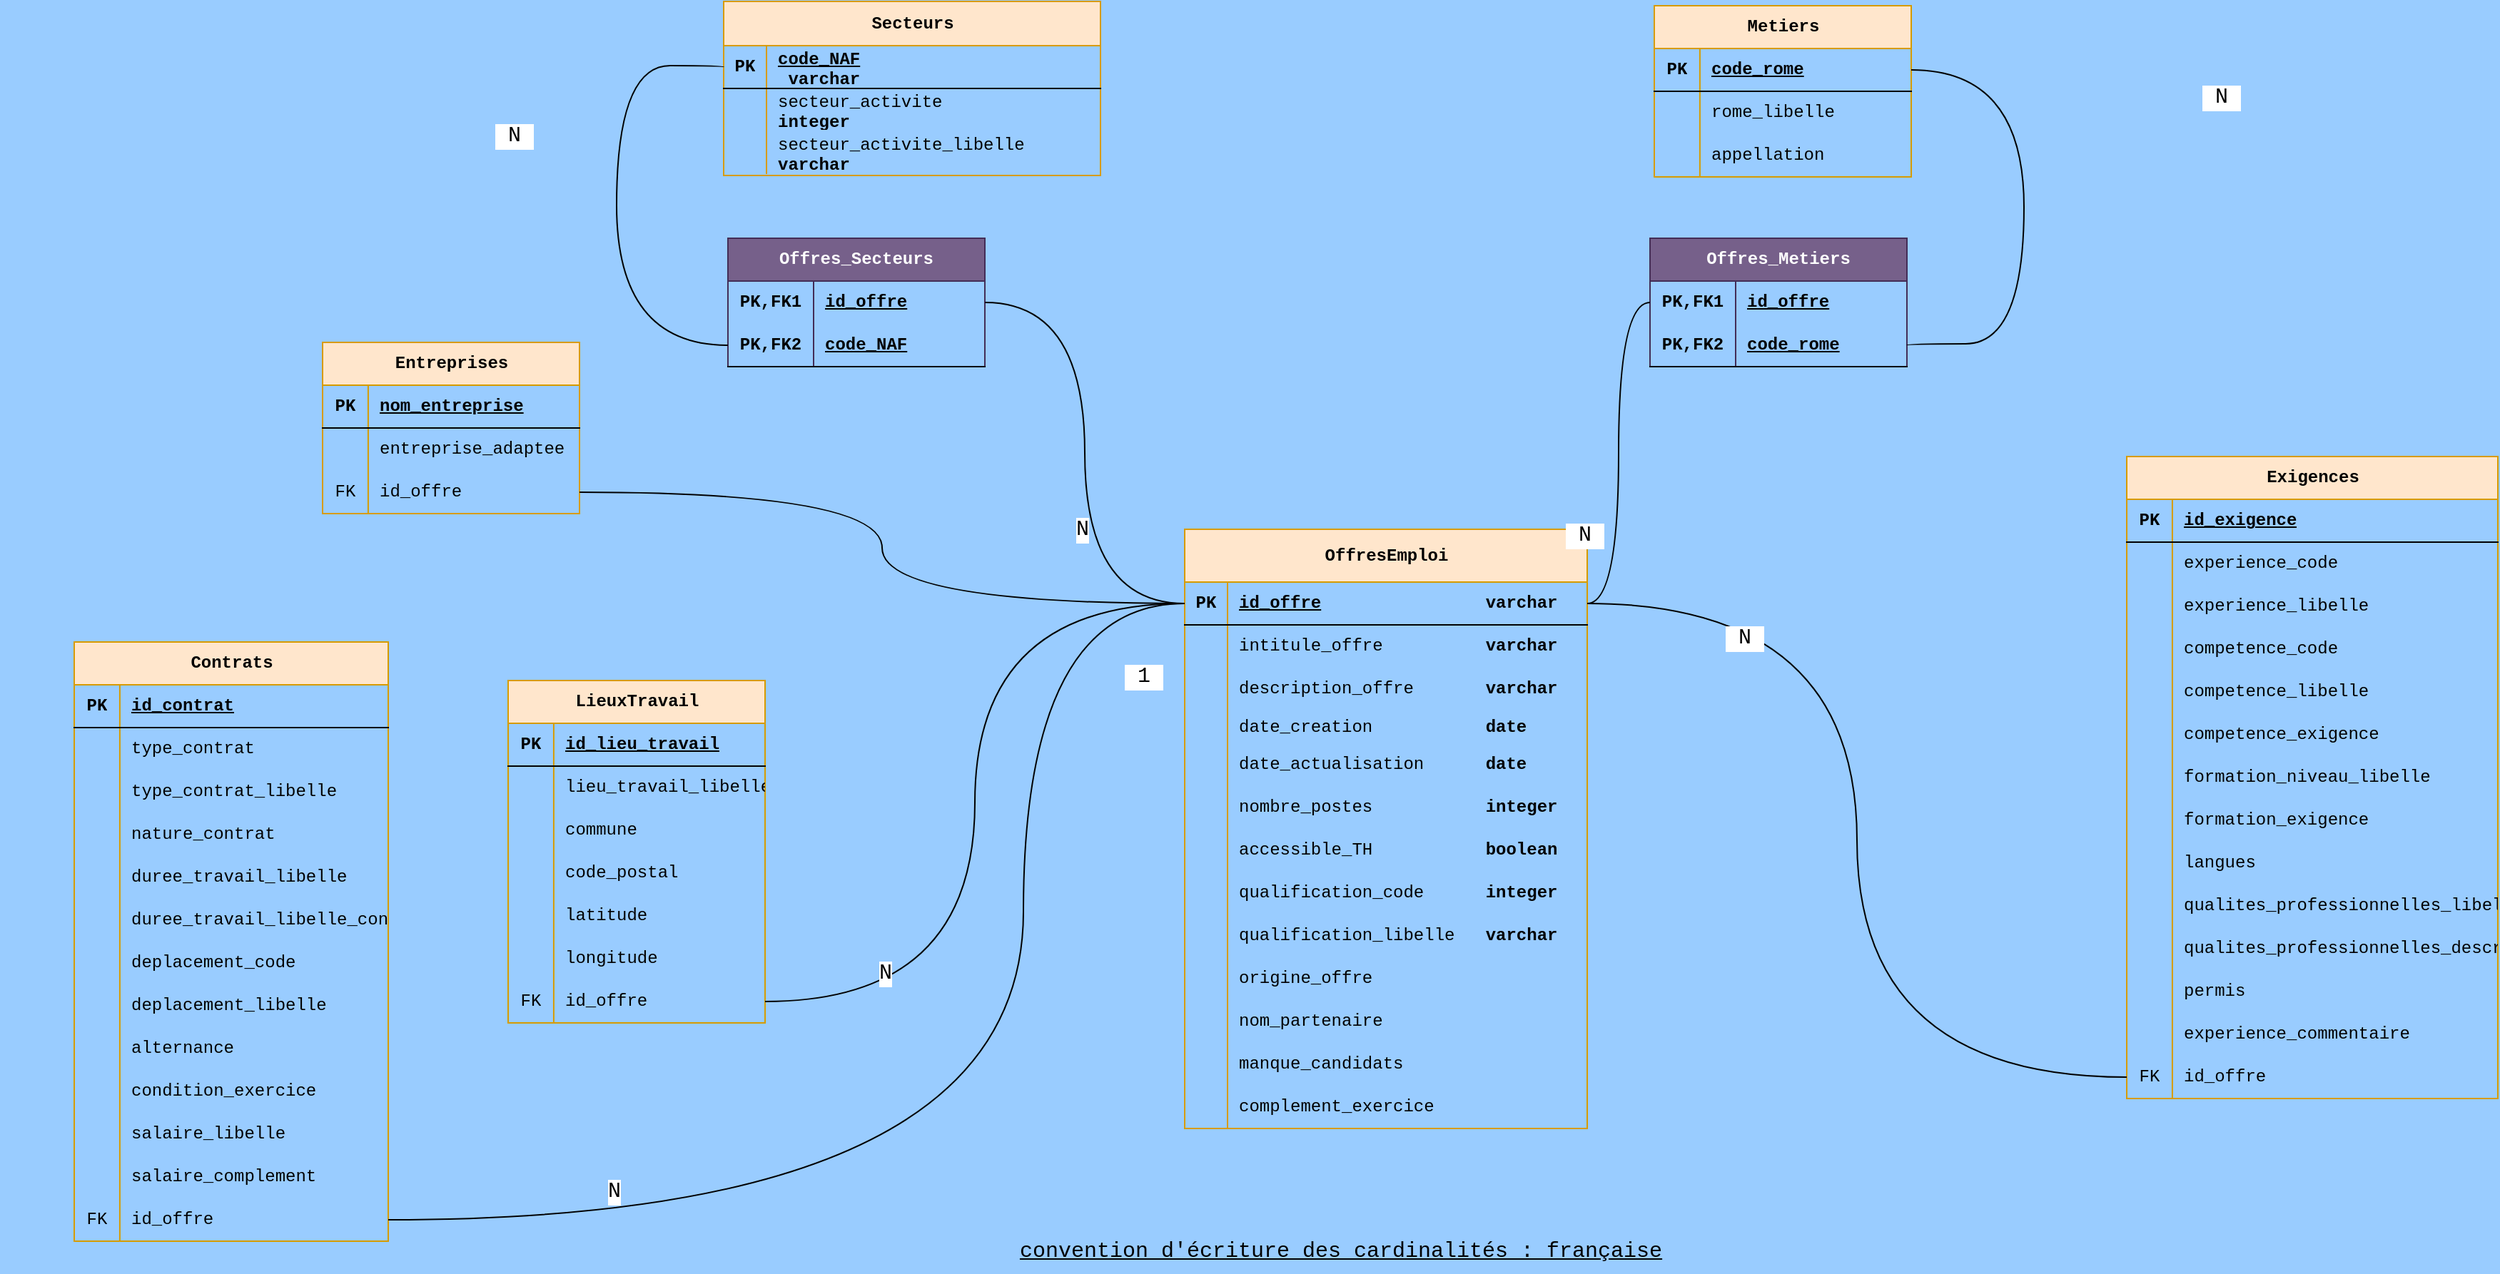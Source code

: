 <mxfile version="26.0.6">
  <diagram name="Page-1" id="PEG4fmZPOcqcN3tmb9fP">
    <mxGraphModel dx="3788" dy="287" grid="0" gridSize="10" guides="1" tooltips="1" connect="1" arrows="1" fold="1" page="1" pageScale="1" pageWidth="3300" pageHeight="4681" background="#99CCFF" math="0" shadow="0">
      <root>
        <mxCell id="0" />
        <mxCell id="1" parent="0" />
        <mxCell id="-QC0LfeOqHy5VNt_hiCN-1" value="OffresEmploi" style="shape=table;startSize=37;container=1;collapsible=1;childLayout=tableLayout;fixedRows=1;rowLines=0;fontStyle=1;align=center;resizeLast=1;html=1;fillColor=#ffe6cc;strokeColor=#d79b00;rounded=0;swimlaneLine=1;shadow=0;fontFamily=Courier New;" parent="1" vertex="1">
          <mxGeometry x="-2180" y="561" width="282" height="420" as="geometry" />
        </mxCell>
        <mxCell id="-QC0LfeOqHy5VNt_hiCN-2" value="" style="shape=tableRow;horizontal=0;startSize=0;swimlaneHead=0;swimlaneBody=0;fillColor=none;collapsible=0;dropTarget=0;points=[[0,0.5],[1,0.5]];portConstraint=eastwest;top=0;left=0;right=0;bottom=1;rounded=0;fontFamily=Courier New;" parent="-QC0LfeOqHy5VNt_hiCN-1" vertex="1">
          <mxGeometry y="37" width="282" height="30" as="geometry" />
        </mxCell>
        <mxCell id="-QC0LfeOqHy5VNt_hiCN-3" value="PK" style="shape=partialRectangle;connectable=0;fillColor=none;top=0;left=0;bottom=0;right=0;fontStyle=1;overflow=hidden;whiteSpace=wrap;html=1;rounded=0;fontFamily=Courier New;" parent="-QC0LfeOqHy5VNt_hiCN-2" vertex="1">
          <mxGeometry width="30" height="30" as="geometry">
            <mxRectangle width="30" height="30" as="alternateBounds" />
          </mxGeometry>
        </mxCell>
        <mxCell id="-QC0LfeOqHy5VNt_hiCN-4" value="&lt;u&gt;id_offre&lt;/u&gt;&amp;nbsp; &amp;nbsp; &amp;nbsp; &amp;nbsp; &amp;nbsp; &amp;nbsp; &amp;nbsp; &amp;nbsp; varchar" style="shape=partialRectangle;connectable=0;fillColor=none;top=0;left=0;bottom=0;right=0;align=left;spacingLeft=6;fontStyle=1;overflow=hidden;whiteSpace=wrap;html=1;rounded=0;fontFamily=Courier New;" parent="-QC0LfeOqHy5VNt_hiCN-2" vertex="1">
          <mxGeometry x="30" width="252" height="30" as="geometry">
            <mxRectangle width="252" height="30" as="alternateBounds" />
          </mxGeometry>
        </mxCell>
        <mxCell id="-QC0LfeOqHy5VNt_hiCN-5" value="" style="shape=tableRow;horizontal=0;startSize=0;swimlaneHead=0;swimlaneBody=0;fillColor=none;collapsible=0;dropTarget=0;points=[[0,0.5],[1,0.5]];portConstraint=eastwest;top=0;left=0;right=0;bottom=0;rounded=0;fontFamily=Courier New;" parent="-QC0LfeOqHy5VNt_hiCN-1" vertex="1">
          <mxGeometry y="67" width="282" height="30" as="geometry" />
        </mxCell>
        <mxCell id="-QC0LfeOqHy5VNt_hiCN-6" value="" style="shape=partialRectangle;connectable=0;fillColor=none;top=0;left=0;bottom=0;right=0;editable=1;overflow=hidden;whiteSpace=wrap;html=1;rounded=0;fontFamily=Courier New;" parent="-QC0LfeOqHy5VNt_hiCN-5" vertex="1">
          <mxGeometry width="30" height="30" as="geometry">
            <mxRectangle width="30" height="30" as="alternateBounds" />
          </mxGeometry>
        </mxCell>
        <mxCell id="-QC0LfeOqHy5VNt_hiCN-7" value="intitule_offre&amp;nbsp; &lt;span style=&quot;font-weight: 700;&quot;&gt;&amp;nbsp; &amp;nbsp; &amp;nbsp; &amp;nbsp; varchar&lt;/span&gt;" style="shape=partialRectangle;connectable=0;fillColor=none;top=0;left=0;bottom=0;right=0;align=left;spacingLeft=6;overflow=hidden;whiteSpace=wrap;html=1;rounded=0;fontFamily=Courier New;" parent="-QC0LfeOqHy5VNt_hiCN-5" vertex="1">
          <mxGeometry x="30" width="252" height="30" as="geometry">
            <mxRectangle width="252" height="30" as="alternateBounds" />
          </mxGeometry>
        </mxCell>
        <mxCell id="-QC0LfeOqHy5VNt_hiCN-8" value="" style="shape=tableRow;horizontal=0;startSize=0;swimlaneHead=0;swimlaneBody=0;fillColor=none;collapsible=0;dropTarget=0;points=[[0,0.5],[1,0.5]];portConstraint=eastwest;top=0;left=0;right=0;bottom=0;rounded=0;fontFamily=Courier New;" parent="-QC0LfeOqHy5VNt_hiCN-1" vertex="1">
          <mxGeometry y="97" width="282" height="30" as="geometry" />
        </mxCell>
        <mxCell id="-QC0LfeOqHy5VNt_hiCN-9" value="" style="shape=partialRectangle;connectable=0;fillColor=none;top=0;left=0;bottom=0;right=0;editable=1;overflow=hidden;whiteSpace=wrap;html=1;rounded=0;fontFamily=Courier New;" parent="-QC0LfeOqHy5VNt_hiCN-8" vertex="1">
          <mxGeometry width="30" height="30" as="geometry">
            <mxRectangle width="30" height="30" as="alternateBounds" />
          </mxGeometry>
        </mxCell>
        <mxCell id="-QC0LfeOqHy5VNt_hiCN-10" value="description_offre&amp;nbsp; &amp;nbsp; &amp;nbsp; &amp;nbsp;&lt;span style=&quot;font-weight: 700;&quot;&gt;varchar&lt;/span&gt;" style="shape=partialRectangle;connectable=0;fillColor=none;top=0;left=0;bottom=0;right=0;align=left;spacingLeft=6;overflow=hidden;whiteSpace=wrap;html=1;rounded=0;fontFamily=Courier New;" parent="-QC0LfeOqHy5VNt_hiCN-8" vertex="1">
          <mxGeometry x="30" width="252" height="30" as="geometry">
            <mxRectangle width="252" height="30" as="alternateBounds" />
          </mxGeometry>
        </mxCell>
        <mxCell id="C7LOxqXwbHzqQDy3l2-N-214" value="" style="shape=tableRow;horizontal=0;startSize=0;swimlaneHead=0;swimlaneBody=0;fillColor=none;collapsible=0;dropTarget=0;points=[[0,0.5],[1,0.5]];portConstraint=eastwest;top=0;left=0;right=0;bottom=0;rounded=0;fontFamily=Courier New;" vertex="1" parent="-QC0LfeOqHy5VNt_hiCN-1">
          <mxGeometry y="127" width="282" height="23" as="geometry" />
        </mxCell>
        <mxCell id="C7LOxqXwbHzqQDy3l2-N-215" value="" style="shape=partialRectangle;connectable=0;fillColor=none;top=0;left=0;bottom=0;right=0;editable=1;overflow=hidden;whiteSpace=wrap;html=1;rounded=0;fontFamily=Courier New;" vertex="1" parent="C7LOxqXwbHzqQDy3l2-N-214">
          <mxGeometry width="30" height="23" as="geometry">
            <mxRectangle width="30" height="23" as="alternateBounds" />
          </mxGeometry>
        </mxCell>
        <mxCell id="C7LOxqXwbHzqQDy3l2-N-216" value="date_creation&amp;nbsp; &amp;nbsp; &amp;nbsp; &amp;nbsp; &amp;nbsp; &amp;nbsp;&lt;span style=&quot;font-weight: 700;&quot;&gt;date&lt;/span&gt;" style="shape=partialRectangle;connectable=0;fillColor=none;top=0;left=0;bottom=0;right=0;align=left;spacingLeft=6;overflow=hidden;whiteSpace=wrap;html=1;rounded=0;fontFamily=Courier New;" vertex="1" parent="C7LOxqXwbHzqQDy3l2-N-214">
          <mxGeometry x="30" width="252" height="23" as="geometry">
            <mxRectangle width="252" height="23" as="alternateBounds" />
          </mxGeometry>
        </mxCell>
        <mxCell id="C7LOxqXwbHzqQDy3l2-N-217" value="" style="shape=tableRow;horizontal=0;startSize=0;swimlaneHead=0;swimlaneBody=0;fillColor=none;collapsible=0;dropTarget=0;points=[[0,0.5],[1,0.5]];portConstraint=eastwest;top=0;left=0;right=0;bottom=0;rounded=0;fontFamily=Courier New;" vertex="1" parent="-QC0LfeOqHy5VNt_hiCN-1">
          <mxGeometry y="150" width="282" height="30" as="geometry" />
        </mxCell>
        <mxCell id="C7LOxqXwbHzqQDy3l2-N-218" value="" style="shape=partialRectangle;connectable=0;fillColor=none;top=0;left=0;bottom=0;right=0;editable=1;overflow=hidden;whiteSpace=wrap;html=1;rounded=0;fontFamily=Courier New;" vertex="1" parent="C7LOxqXwbHzqQDy3l2-N-217">
          <mxGeometry width="30" height="30" as="geometry">
            <mxRectangle width="30" height="30" as="alternateBounds" />
          </mxGeometry>
        </mxCell>
        <mxCell id="C7LOxqXwbHzqQDy3l2-N-219" value="date_actualisation&amp;nbsp; &amp;nbsp; &amp;nbsp; &lt;span style=&quot;font-weight: 700;&quot;&gt;date&lt;/span&gt;" style="shape=partialRectangle;connectable=0;fillColor=none;top=0;left=0;bottom=0;right=0;align=left;spacingLeft=6;overflow=hidden;whiteSpace=wrap;html=1;rounded=0;fontFamily=Courier New;" vertex="1" parent="C7LOxqXwbHzqQDy3l2-N-217">
          <mxGeometry x="30" width="252" height="30" as="geometry">
            <mxRectangle width="252" height="30" as="alternateBounds" />
          </mxGeometry>
        </mxCell>
        <mxCell id="-QC0LfeOqHy5VNt_hiCN-11" value="" style="shape=tableRow;horizontal=0;startSize=0;swimlaneHead=0;swimlaneBody=0;fillColor=none;collapsible=0;dropTarget=0;points=[[0,0.5],[1,0.5]];portConstraint=eastwest;top=0;left=0;right=0;bottom=0;rounded=0;fontFamily=Courier New;" parent="-QC0LfeOqHy5VNt_hiCN-1" vertex="1">
          <mxGeometry y="180" width="282" height="30" as="geometry" />
        </mxCell>
        <mxCell id="-QC0LfeOqHy5VNt_hiCN-12" value="" style="shape=partialRectangle;connectable=0;fillColor=none;top=0;left=0;bottom=0;right=0;editable=1;overflow=hidden;whiteSpace=wrap;html=1;rounded=0;fontFamily=Courier New;" parent="-QC0LfeOqHy5VNt_hiCN-11" vertex="1">
          <mxGeometry width="30" height="30" as="geometry">
            <mxRectangle width="30" height="30" as="alternateBounds" />
          </mxGeometry>
        </mxCell>
        <mxCell id="-QC0LfeOqHy5VNt_hiCN-13" value="nombre_postes&amp;nbsp; &amp;nbsp; &amp;nbsp; &amp;nbsp; &amp;nbsp; &amp;nbsp;&lt;span style=&quot;font-weight: 700;&quot;&gt;integer&lt;/span&gt;" style="shape=partialRectangle;connectable=0;fillColor=none;top=0;left=0;bottom=0;right=0;align=left;spacingLeft=6;overflow=hidden;whiteSpace=wrap;html=1;rounded=0;fontFamily=Courier New;" parent="-QC0LfeOqHy5VNt_hiCN-11" vertex="1">
          <mxGeometry x="30" width="252" height="30" as="geometry">
            <mxRectangle width="252" height="30" as="alternateBounds" />
          </mxGeometry>
        </mxCell>
        <mxCell id="-QC0LfeOqHy5VNt_hiCN-14" value="" style="shape=tableRow;horizontal=0;startSize=0;swimlaneHead=0;swimlaneBody=0;fillColor=none;collapsible=0;dropTarget=0;points=[[0,0.5],[1,0.5]];portConstraint=eastwest;top=0;left=0;right=0;bottom=0;rounded=0;fontFamily=Courier New;" parent="-QC0LfeOqHy5VNt_hiCN-1" vertex="1">
          <mxGeometry y="210" width="282" height="30" as="geometry" />
        </mxCell>
        <mxCell id="-QC0LfeOqHy5VNt_hiCN-15" value="" style="shape=partialRectangle;connectable=0;fillColor=none;top=0;left=0;bottom=0;right=0;editable=1;overflow=hidden;whiteSpace=wrap;html=1;rounded=0;fontFamily=Courier New;" parent="-QC0LfeOqHy5VNt_hiCN-14" vertex="1">
          <mxGeometry width="30" height="30" as="geometry">
            <mxRectangle width="30" height="30" as="alternateBounds" />
          </mxGeometry>
        </mxCell>
        <mxCell id="-QC0LfeOqHy5VNt_hiCN-16" value="accessible_TH&amp;nbsp; &amp;nbsp; &amp;nbsp; &amp;nbsp; &amp;nbsp; &amp;nbsp;&lt;span style=&quot;font-weight: 700;&quot;&gt;boolean&lt;/span&gt;" style="shape=partialRectangle;connectable=0;fillColor=none;top=0;left=0;bottom=0;right=0;align=left;spacingLeft=6;overflow=hidden;whiteSpace=wrap;html=1;rounded=0;fontFamily=Courier New;" parent="-QC0LfeOqHy5VNt_hiCN-14" vertex="1">
          <mxGeometry x="30" width="252" height="30" as="geometry">
            <mxRectangle width="252" height="30" as="alternateBounds" />
          </mxGeometry>
        </mxCell>
        <mxCell id="-QC0LfeOqHy5VNt_hiCN-23" value="" style="shape=tableRow;horizontal=0;startSize=0;swimlaneHead=0;swimlaneBody=0;fillColor=none;collapsible=0;dropTarget=0;points=[[0,0.5],[1,0.5]];portConstraint=eastwest;top=0;left=0;right=0;bottom=0;rounded=0;fontFamily=Courier New;" parent="-QC0LfeOqHy5VNt_hiCN-1" vertex="1">
          <mxGeometry y="240" width="282" height="30" as="geometry" />
        </mxCell>
        <mxCell id="-QC0LfeOqHy5VNt_hiCN-24" value="" style="shape=partialRectangle;connectable=0;fillColor=none;top=0;left=0;bottom=0;right=0;editable=1;overflow=hidden;whiteSpace=wrap;html=1;rounded=0;fontFamily=Courier New;" parent="-QC0LfeOqHy5VNt_hiCN-23" vertex="1">
          <mxGeometry width="30" height="30" as="geometry">
            <mxRectangle width="30" height="30" as="alternateBounds" />
          </mxGeometry>
        </mxCell>
        <mxCell id="-QC0LfeOqHy5VNt_hiCN-25" value="qualification_code&amp;nbsp; &amp;nbsp; &amp;nbsp;&amp;nbsp;&lt;span style=&quot;font-weight: 700;&quot;&gt;integer&lt;/span&gt;" style="shape=partialRectangle;connectable=0;fillColor=none;top=0;left=0;bottom=0;right=0;align=left;spacingLeft=6;overflow=hidden;whiteSpace=wrap;html=1;rounded=0;fontFamily=Courier New;" parent="-QC0LfeOqHy5VNt_hiCN-23" vertex="1">
          <mxGeometry x="30" width="252" height="30" as="geometry">
            <mxRectangle width="252" height="30" as="alternateBounds" />
          </mxGeometry>
        </mxCell>
        <mxCell id="C7LOxqXwbHzqQDy3l2-N-245" value="" style="shape=tableRow;horizontal=0;startSize=0;swimlaneHead=0;swimlaneBody=0;fillColor=none;collapsible=0;dropTarget=0;points=[[0,0.5],[1,0.5]];portConstraint=eastwest;top=0;left=0;right=0;bottom=0;rounded=0;fontFamily=Courier New;" vertex="1" parent="-QC0LfeOqHy5VNt_hiCN-1">
          <mxGeometry y="270" width="282" height="30" as="geometry" />
        </mxCell>
        <mxCell id="C7LOxqXwbHzqQDy3l2-N-246" value="" style="shape=partialRectangle;connectable=0;fillColor=none;top=0;left=0;bottom=0;right=0;editable=1;overflow=hidden;whiteSpace=wrap;html=1;rounded=0;fontFamily=Courier New;" vertex="1" parent="C7LOxqXwbHzqQDy3l2-N-245">
          <mxGeometry width="30" height="30" as="geometry">
            <mxRectangle width="30" height="30" as="alternateBounds" />
          </mxGeometry>
        </mxCell>
        <mxCell id="C7LOxqXwbHzqQDy3l2-N-247" value="qualification_libelle&amp;nbsp; &amp;nbsp;&lt;span style=&quot;font-weight: 700;&quot;&gt;varchar&lt;/span&gt;" style="shape=partialRectangle;connectable=0;fillColor=none;top=0;left=0;bottom=0;right=0;align=left;spacingLeft=6;overflow=hidden;whiteSpace=wrap;html=1;rounded=0;fontFamily=Courier New;" vertex="1" parent="C7LOxqXwbHzqQDy3l2-N-245">
          <mxGeometry x="30" width="252" height="30" as="geometry">
            <mxRectangle width="252" height="30" as="alternateBounds" />
          </mxGeometry>
        </mxCell>
        <mxCell id="-QC0LfeOqHy5VNt_hiCN-26" value="" style="shape=tableRow;horizontal=0;startSize=0;swimlaneHead=0;swimlaneBody=0;fillColor=none;collapsible=0;dropTarget=0;points=[[0,0.5],[1,0.5]];portConstraint=eastwest;top=0;left=0;right=0;bottom=0;rounded=0;fontFamily=Courier New;" parent="-QC0LfeOqHy5VNt_hiCN-1" vertex="1">
          <mxGeometry y="300" width="282" height="30" as="geometry" />
        </mxCell>
        <mxCell id="-QC0LfeOqHy5VNt_hiCN-27" value="" style="shape=partialRectangle;connectable=0;fillColor=none;top=0;left=0;bottom=0;right=0;editable=1;overflow=hidden;whiteSpace=wrap;html=1;rounded=0;fontFamily=Courier New;" parent="-QC0LfeOqHy5VNt_hiCN-26" vertex="1">
          <mxGeometry width="30" height="30" as="geometry">
            <mxRectangle width="30" height="30" as="alternateBounds" />
          </mxGeometry>
        </mxCell>
        <mxCell id="-QC0LfeOqHy5VNt_hiCN-28" value="origine_offre" style="shape=partialRectangle;connectable=0;fillColor=none;top=0;left=0;bottom=0;right=0;align=left;spacingLeft=6;overflow=hidden;whiteSpace=wrap;html=1;rounded=0;fontFamily=Courier New;" parent="-QC0LfeOqHy5VNt_hiCN-26" vertex="1">
          <mxGeometry x="30" width="252" height="30" as="geometry">
            <mxRectangle width="252" height="30" as="alternateBounds" />
          </mxGeometry>
        </mxCell>
        <mxCell id="-QC0LfeOqHy5VNt_hiCN-29" value="" style="shape=tableRow;horizontal=0;startSize=0;swimlaneHead=0;swimlaneBody=0;fillColor=none;collapsible=0;dropTarget=0;points=[[0,0.5],[1,0.5]];portConstraint=eastwest;top=0;left=0;right=0;bottom=0;rounded=0;fontFamily=Courier New;" parent="-QC0LfeOqHy5VNt_hiCN-1" vertex="1">
          <mxGeometry y="330" width="282" height="30" as="geometry" />
        </mxCell>
        <mxCell id="-QC0LfeOqHy5VNt_hiCN-30" value="" style="shape=partialRectangle;connectable=0;fillColor=none;top=0;left=0;bottom=0;right=0;editable=1;overflow=hidden;whiteSpace=wrap;html=1;rounded=0;fontFamily=Courier New;" parent="-QC0LfeOqHy5VNt_hiCN-29" vertex="1">
          <mxGeometry width="30" height="30" as="geometry">
            <mxRectangle width="30" height="30" as="alternateBounds" />
          </mxGeometry>
        </mxCell>
        <mxCell id="-QC0LfeOqHy5VNt_hiCN-31" value="nom_partenaire" style="shape=partialRectangle;connectable=0;fillColor=none;top=0;left=0;bottom=0;right=0;align=left;spacingLeft=6;overflow=hidden;whiteSpace=wrap;html=1;rounded=0;fontFamily=Courier New;" parent="-QC0LfeOqHy5VNt_hiCN-29" vertex="1">
          <mxGeometry x="30" width="252" height="30" as="geometry">
            <mxRectangle width="252" height="30" as="alternateBounds" />
          </mxGeometry>
        </mxCell>
        <mxCell id="-QC0LfeOqHy5VNt_hiCN-32" value="" style="shape=tableRow;horizontal=0;startSize=0;swimlaneHead=0;swimlaneBody=0;fillColor=none;collapsible=0;dropTarget=0;points=[[0,0.5],[1,0.5]];portConstraint=eastwest;top=0;left=0;right=0;bottom=0;rounded=0;fontFamily=Courier New;" parent="-QC0LfeOqHy5VNt_hiCN-1" vertex="1">
          <mxGeometry y="360" width="282" height="30" as="geometry" />
        </mxCell>
        <mxCell id="-QC0LfeOqHy5VNt_hiCN-33" value="" style="shape=partialRectangle;connectable=0;fillColor=none;top=0;left=0;bottom=0;right=0;editable=1;overflow=hidden;whiteSpace=wrap;html=1;rounded=0;fontFamily=Courier New;" parent="-QC0LfeOqHy5VNt_hiCN-32" vertex="1">
          <mxGeometry width="30" height="30" as="geometry">
            <mxRectangle width="30" height="30" as="alternateBounds" />
          </mxGeometry>
        </mxCell>
        <mxCell id="-QC0LfeOqHy5VNt_hiCN-34" value="manque_candidats" style="shape=partialRectangle;connectable=0;fillColor=none;top=0;left=0;bottom=0;right=0;align=left;spacingLeft=6;overflow=hidden;whiteSpace=wrap;html=1;rounded=0;fontFamily=Courier New;" parent="-QC0LfeOqHy5VNt_hiCN-32" vertex="1">
          <mxGeometry x="30" width="252" height="30" as="geometry">
            <mxRectangle width="252" height="30" as="alternateBounds" />
          </mxGeometry>
        </mxCell>
        <mxCell id="C7LOxqXwbHzqQDy3l2-N-196" value="" style="shape=tableRow;horizontal=0;startSize=0;swimlaneHead=0;swimlaneBody=0;fillColor=none;collapsible=0;dropTarget=0;points=[[0,0.5],[1,0.5]];portConstraint=eastwest;top=0;left=0;right=0;bottom=0;rounded=0;fontFamily=Courier New;" vertex="1" parent="-QC0LfeOqHy5VNt_hiCN-1">
          <mxGeometry y="390" width="282" height="30" as="geometry" />
        </mxCell>
        <mxCell id="C7LOxqXwbHzqQDy3l2-N-197" value="" style="shape=partialRectangle;connectable=0;fillColor=none;top=0;left=0;bottom=0;right=0;editable=1;overflow=hidden;whiteSpace=wrap;html=1;rounded=0;fontFamily=Courier New;" vertex="1" parent="C7LOxqXwbHzqQDy3l2-N-196">
          <mxGeometry width="30" height="30" as="geometry">
            <mxRectangle width="30" height="30" as="alternateBounds" />
          </mxGeometry>
        </mxCell>
        <mxCell id="C7LOxqXwbHzqQDy3l2-N-198" value="complement_exercice" style="shape=partialRectangle;connectable=0;fillColor=none;top=0;left=0;bottom=0;right=0;align=left;spacingLeft=6;overflow=hidden;whiteSpace=wrap;html=1;rounded=0;fontFamily=Courier New;" vertex="1" parent="C7LOxqXwbHzqQDy3l2-N-196">
          <mxGeometry x="30" width="252" height="30" as="geometry">
            <mxRectangle width="252" height="30" as="alternateBounds" />
          </mxGeometry>
        </mxCell>
        <mxCell id="-QC0LfeOqHy5VNt_hiCN-35" value="Offres_Metiers" style="shape=table;startSize=30;container=1;collapsible=1;childLayout=tableLayout;fixedRows=1;rowLines=0;fontStyle=1;align=center;resizeLast=1;html=1;whiteSpace=wrap;fillColor=#76608a;strokeColor=#432D57;fontColor=#ffffff;fontFamily=Courier New;" parent="1" vertex="1">
          <mxGeometry x="-1854" y="357" width="180" height="90" as="geometry" />
        </mxCell>
        <mxCell id="-QC0LfeOqHy5VNt_hiCN-36" value="" style="shape=tableRow;horizontal=0;startSize=0;swimlaneHead=0;swimlaneBody=0;fillColor=none;collapsible=0;dropTarget=0;points=[[0,0.5],[1,0.5]];portConstraint=eastwest;top=0;left=0;right=0;bottom=0;html=1;fontFamily=Courier New;" parent="-QC0LfeOqHy5VNt_hiCN-35" vertex="1">
          <mxGeometry y="30" width="180" height="30" as="geometry" />
        </mxCell>
        <mxCell id="-QC0LfeOqHy5VNt_hiCN-37" value="PK,FK1" style="shape=partialRectangle;connectable=0;fillColor=none;top=0;left=0;bottom=0;right=0;fontStyle=1;overflow=hidden;html=1;whiteSpace=wrap;fontFamily=Courier New;" parent="-QC0LfeOqHy5VNt_hiCN-36" vertex="1">
          <mxGeometry width="60" height="30" as="geometry">
            <mxRectangle width="60" height="30" as="alternateBounds" />
          </mxGeometry>
        </mxCell>
        <mxCell id="-QC0LfeOqHy5VNt_hiCN-38" value="id_offre" style="shape=partialRectangle;connectable=0;fillColor=none;top=0;left=0;bottom=0;right=0;align=left;spacingLeft=6;fontStyle=5;overflow=hidden;html=1;whiteSpace=wrap;fontFamily=Courier New;" parent="-QC0LfeOqHy5VNt_hiCN-36" vertex="1">
          <mxGeometry x="60" width="120" height="30" as="geometry">
            <mxRectangle width="120" height="30" as="alternateBounds" />
          </mxGeometry>
        </mxCell>
        <mxCell id="-QC0LfeOqHy5VNt_hiCN-39" value="" style="shape=tableRow;horizontal=0;startSize=0;swimlaneHead=0;swimlaneBody=0;fillColor=none;collapsible=0;dropTarget=0;points=[[0,0.5],[1,0.5]];portConstraint=eastwest;top=0;left=0;right=0;bottom=1;html=1;fontFamily=Courier New;" parent="-QC0LfeOqHy5VNt_hiCN-35" vertex="1">
          <mxGeometry y="60" width="180" height="30" as="geometry" />
        </mxCell>
        <mxCell id="-QC0LfeOqHy5VNt_hiCN-40" value="PK,FK2" style="shape=partialRectangle;connectable=0;fillColor=none;top=0;left=0;bottom=0;right=0;fontStyle=1;overflow=hidden;html=1;whiteSpace=wrap;fontFamily=Courier New;" parent="-QC0LfeOqHy5VNt_hiCN-39" vertex="1">
          <mxGeometry width="60" height="30" as="geometry">
            <mxRectangle width="60" height="30" as="alternateBounds" />
          </mxGeometry>
        </mxCell>
        <mxCell id="-QC0LfeOqHy5VNt_hiCN-41" value="code_rome" style="shape=partialRectangle;connectable=0;fillColor=none;top=0;left=0;bottom=0;right=0;align=left;spacingLeft=6;fontStyle=5;overflow=hidden;html=1;whiteSpace=wrap;fontFamily=Courier New;" parent="-QC0LfeOqHy5VNt_hiCN-39" vertex="1">
          <mxGeometry x="60" width="120" height="30" as="geometry">
            <mxRectangle width="120" height="30" as="alternateBounds" />
          </mxGeometry>
        </mxCell>
        <mxCell id="-QC0LfeOqHy5VNt_hiCN-98" style="edgeStyle=orthogonalEdgeStyle;rounded=0;orthogonalLoop=1;jettySize=auto;html=1;exitX=1;exitY=0.5;exitDx=0;exitDy=0;entryX=0;entryY=0.5;entryDx=0;entryDy=0;endArrow=none;endFill=0;curved=1;fontFamily=Courier New;" parent="1" source="-QC0LfeOqHy5VNt_hiCN-2" target="-QC0LfeOqHy5VNt_hiCN-36" edge="1">
          <mxGeometry relative="1" as="geometry">
            <mxPoint x="-1920" y="509.0" as="sourcePoint" />
          </mxGeometry>
        </mxCell>
        <mxCell id="-QC0LfeOqHy5VNt_hiCN-99" value="&amp;nbsp;N&amp;nbsp;" style="edgeLabel;html=1;align=center;verticalAlign=middle;resizable=0;points=[];fontSize=15;fontFamily=Courier New;" parent="-QC0LfeOqHy5VNt_hiCN-98" vertex="1" connectable="0">
          <mxGeometry x="-0.682" y="1" relative="1" as="geometry">
            <mxPoint x="-23" y="-30" as="offset" />
          </mxGeometry>
        </mxCell>
        <mxCell id="C7LOxqXwbHzqQDy3l2-N-250" value="&amp;nbsp;N&amp;nbsp;" style="edgeLabel;html=1;align=center;verticalAlign=middle;resizable=0;points=[];fontSize=15;fontFamily=Courier New;" vertex="1" connectable="0" parent="-QC0LfeOqHy5VNt_hiCN-98">
          <mxGeometry x="-0.682" y="1" relative="1" as="geometry">
            <mxPoint x="423" y="-337" as="offset" />
          </mxGeometry>
        </mxCell>
        <mxCell id="-QC0LfeOqHy5VNt_hiCN-102" value="&lt;u&gt;convention d&#39;écriture des cardinalités : française&lt;/u&gt;" style="text;html=1;align=center;verticalAlign=middle;resizable=0;points=[];autosize=1;strokeColor=none;fillColor=none;fontSize=15;fontFamily=Courier New;" parent="1" vertex="1">
          <mxGeometry x="-2305" y="1052" width="468" height="30" as="geometry" />
        </mxCell>
        <mxCell id="C7LOxqXwbHzqQDy3l2-N-1" value="Entreprises" style="shape=table;startSize=30;container=1;collapsible=1;childLayout=tableLayout;fixedRows=1;rowLines=0;fontStyle=1;align=center;resizeLast=1;html=1;fillColor=#ffe6cc;strokeColor=#d79b00;rounded=0;fontFamily=Courier New;" vertex="1" parent="1">
          <mxGeometry x="-2784" y="430" width="180" height="120" as="geometry" />
        </mxCell>
        <mxCell id="C7LOxqXwbHzqQDy3l2-N-2" value="" style="shape=tableRow;horizontal=0;startSize=0;swimlaneHead=0;swimlaneBody=0;fillColor=none;collapsible=0;dropTarget=0;points=[[0,0.5],[1,0.5]];portConstraint=eastwest;top=0;left=0;right=0;bottom=1;rounded=0;fontFamily=Courier New;" vertex="1" parent="C7LOxqXwbHzqQDy3l2-N-1">
          <mxGeometry y="30" width="180" height="30" as="geometry" />
        </mxCell>
        <mxCell id="C7LOxqXwbHzqQDy3l2-N-3" value="PK" style="shape=partialRectangle;connectable=0;fillColor=none;top=0;left=0;bottom=0;right=0;fontStyle=1;overflow=hidden;whiteSpace=wrap;html=1;rounded=0;fontFamily=Courier New;" vertex="1" parent="C7LOxqXwbHzqQDy3l2-N-2">
          <mxGeometry width="31.95" height="30" as="geometry">
            <mxRectangle width="31.95" height="30" as="alternateBounds" />
          </mxGeometry>
        </mxCell>
        <mxCell id="C7LOxqXwbHzqQDy3l2-N-4" value="nom_entreprise" style="shape=partialRectangle;connectable=0;fillColor=none;top=0;left=0;bottom=0;right=0;align=left;spacingLeft=6;fontStyle=5;overflow=hidden;whiteSpace=wrap;html=1;rounded=0;fontFamily=Courier New;" vertex="1" parent="C7LOxqXwbHzqQDy3l2-N-2">
          <mxGeometry x="31.95" width="148.05" height="30" as="geometry">
            <mxRectangle width="148.05" height="30" as="alternateBounds" />
          </mxGeometry>
        </mxCell>
        <mxCell id="C7LOxqXwbHzqQDy3l2-N-5" value="" style="shape=tableRow;horizontal=0;startSize=0;swimlaneHead=0;swimlaneBody=0;fillColor=none;collapsible=0;dropTarget=0;points=[[0,0.5],[1,0.5]];portConstraint=eastwest;top=0;left=0;right=0;bottom=0;rounded=0;fontFamily=Courier New;" vertex="1" parent="C7LOxqXwbHzqQDy3l2-N-1">
          <mxGeometry y="60" width="180" height="30" as="geometry" />
        </mxCell>
        <mxCell id="C7LOxqXwbHzqQDy3l2-N-6" value="" style="shape=partialRectangle;connectable=0;fillColor=none;top=0;left=0;bottom=0;right=0;editable=1;overflow=hidden;whiteSpace=wrap;html=1;rounded=0;fontFamily=Courier New;" vertex="1" parent="C7LOxqXwbHzqQDy3l2-N-5">
          <mxGeometry width="31.95" height="30" as="geometry">
            <mxRectangle width="31.95" height="30" as="alternateBounds" />
          </mxGeometry>
        </mxCell>
        <mxCell id="C7LOxqXwbHzqQDy3l2-N-7" value="entreprise_adaptee" style="shape=partialRectangle;connectable=0;fillColor=none;top=0;left=0;bottom=0;right=0;align=left;spacingLeft=6;overflow=hidden;whiteSpace=wrap;html=1;rounded=0;fontFamily=Courier New;" vertex="1" parent="C7LOxqXwbHzqQDy3l2-N-5">
          <mxGeometry x="31.95" width="148.05" height="30" as="geometry">
            <mxRectangle width="148.05" height="30" as="alternateBounds" />
          </mxGeometry>
        </mxCell>
        <mxCell id="C7LOxqXwbHzqQDy3l2-N-39" value="" style="shape=tableRow;horizontal=0;startSize=0;swimlaneHead=0;swimlaneBody=0;fillColor=none;collapsible=0;dropTarget=0;points=[[0,0.5],[1,0.5]];portConstraint=eastwest;top=0;left=0;right=0;bottom=0;rounded=0;fontFamily=Courier New;" vertex="1" parent="C7LOxqXwbHzqQDy3l2-N-1">
          <mxGeometry y="90" width="180" height="30" as="geometry" />
        </mxCell>
        <mxCell id="C7LOxqXwbHzqQDy3l2-N-40" value="FK" style="shape=partialRectangle;connectable=0;fillColor=none;top=0;left=0;bottom=0;right=0;editable=1;overflow=hidden;whiteSpace=wrap;html=1;rounded=0;fontFamily=Courier New;" vertex="1" parent="C7LOxqXwbHzqQDy3l2-N-39">
          <mxGeometry width="31.95" height="30" as="geometry">
            <mxRectangle width="31.95" height="30" as="alternateBounds" />
          </mxGeometry>
        </mxCell>
        <mxCell id="C7LOxqXwbHzqQDy3l2-N-41" value="id_offre" style="shape=partialRectangle;connectable=0;fillColor=none;top=0;left=0;bottom=0;right=0;align=left;spacingLeft=6;overflow=hidden;whiteSpace=wrap;html=1;rounded=0;fontFamily=Courier New;" vertex="1" parent="C7LOxqXwbHzqQDy3l2-N-39">
          <mxGeometry x="31.95" width="148.05" height="30" as="geometry">
            <mxRectangle width="148.05" height="30" as="alternateBounds" />
          </mxGeometry>
        </mxCell>
        <mxCell id="C7LOxqXwbHzqQDy3l2-N-42" value="Metiers" style="shape=table;startSize=30;container=1;collapsible=1;childLayout=tableLayout;fixedRows=1;rowLines=0;fontStyle=1;align=center;resizeLast=1;html=1;fillColor=#ffe6cc;strokeColor=#d79b00;rounded=0;fontFamily=Courier New;" vertex="1" parent="1">
          <mxGeometry x="-1851" y="194" width="180" height="120" as="geometry" />
        </mxCell>
        <mxCell id="C7LOxqXwbHzqQDy3l2-N-43" value="" style="shape=tableRow;horizontal=0;startSize=0;swimlaneHead=0;swimlaneBody=0;fillColor=none;collapsible=0;dropTarget=0;points=[[0,0.5],[1,0.5]];portConstraint=eastwest;top=0;left=0;right=0;bottom=1;rounded=0;fontFamily=Courier New;" vertex="1" parent="C7LOxqXwbHzqQDy3l2-N-42">
          <mxGeometry y="30" width="180" height="30" as="geometry" />
        </mxCell>
        <mxCell id="C7LOxqXwbHzqQDy3l2-N-44" value="PK" style="shape=partialRectangle;connectable=0;fillColor=none;top=0;left=0;bottom=0;right=0;fontStyle=1;overflow=hidden;whiteSpace=wrap;html=1;rounded=0;fontFamily=Courier New;" vertex="1" parent="C7LOxqXwbHzqQDy3l2-N-43">
          <mxGeometry width="31.95" height="30" as="geometry">
            <mxRectangle width="31.95" height="30" as="alternateBounds" />
          </mxGeometry>
        </mxCell>
        <mxCell id="C7LOxqXwbHzqQDy3l2-N-45" value="code_rome" style="shape=partialRectangle;connectable=0;fillColor=none;top=0;left=0;bottom=0;right=0;align=left;spacingLeft=6;fontStyle=5;overflow=hidden;whiteSpace=wrap;html=1;rounded=0;fontFamily=Courier New;" vertex="1" parent="C7LOxqXwbHzqQDy3l2-N-43">
          <mxGeometry x="31.95" width="148.05" height="30" as="geometry">
            <mxRectangle width="148.05" height="30" as="alternateBounds" />
          </mxGeometry>
        </mxCell>
        <mxCell id="C7LOxqXwbHzqQDy3l2-N-46" value="" style="shape=tableRow;horizontal=0;startSize=0;swimlaneHead=0;swimlaneBody=0;fillColor=none;collapsible=0;dropTarget=0;points=[[0,0.5],[1,0.5]];portConstraint=eastwest;top=0;left=0;right=0;bottom=0;rounded=0;fontFamily=Courier New;" vertex="1" parent="C7LOxqXwbHzqQDy3l2-N-42">
          <mxGeometry y="60" width="180" height="30" as="geometry" />
        </mxCell>
        <mxCell id="C7LOxqXwbHzqQDy3l2-N-47" value="" style="shape=partialRectangle;connectable=0;fillColor=none;top=0;left=0;bottom=0;right=0;editable=1;overflow=hidden;whiteSpace=wrap;html=1;rounded=0;fontFamily=Courier New;" vertex="1" parent="C7LOxqXwbHzqQDy3l2-N-46">
          <mxGeometry width="31.95" height="30" as="geometry">
            <mxRectangle width="31.95" height="30" as="alternateBounds" />
          </mxGeometry>
        </mxCell>
        <mxCell id="C7LOxqXwbHzqQDy3l2-N-48" value="rome_libelle" style="shape=partialRectangle;connectable=0;fillColor=none;top=0;left=0;bottom=0;right=0;align=left;spacingLeft=6;overflow=hidden;whiteSpace=wrap;html=1;rounded=0;fontFamily=Courier New;" vertex="1" parent="C7LOxqXwbHzqQDy3l2-N-46">
          <mxGeometry x="31.95" width="148.05" height="30" as="geometry">
            <mxRectangle width="148.05" height="30" as="alternateBounds" />
          </mxGeometry>
        </mxCell>
        <mxCell id="C7LOxqXwbHzqQDy3l2-N-49" value="" style="shape=tableRow;horizontal=0;startSize=0;swimlaneHead=0;swimlaneBody=0;fillColor=none;collapsible=0;dropTarget=0;points=[[0,0.5],[1,0.5]];portConstraint=eastwest;top=0;left=0;right=0;bottom=0;rounded=0;fontFamily=Courier New;" vertex="1" parent="C7LOxqXwbHzqQDy3l2-N-42">
          <mxGeometry y="90" width="180" height="30" as="geometry" />
        </mxCell>
        <mxCell id="C7LOxqXwbHzqQDy3l2-N-50" value="" style="shape=partialRectangle;connectable=0;fillColor=none;top=0;left=0;bottom=0;right=0;editable=1;overflow=hidden;whiteSpace=wrap;html=1;rounded=0;fontFamily=Courier New;" vertex="1" parent="C7LOxqXwbHzqQDy3l2-N-49">
          <mxGeometry width="31.95" height="30" as="geometry">
            <mxRectangle width="31.95" height="30" as="alternateBounds" />
          </mxGeometry>
        </mxCell>
        <mxCell id="C7LOxqXwbHzqQDy3l2-N-51" value="appellation" style="shape=partialRectangle;connectable=0;fillColor=none;top=0;left=0;bottom=0;right=0;align=left;spacingLeft=6;overflow=hidden;whiteSpace=wrap;html=1;rounded=0;fontFamily=Courier New;" vertex="1" parent="C7LOxqXwbHzqQDy3l2-N-49">
          <mxGeometry x="31.95" width="148.05" height="30" as="geometry">
            <mxRectangle width="148.05" height="30" as="alternateBounds" />
          </mxGeometry>
        </mxCell>
        <mxCell id="C7LOxqXwbHzqQDy3l2-N-77" value="Contrats" style="shape=table;startSize=30;container=1;collapsible=1;childLayout=tableLayout;fixedRows=1;rowLines=0;fontStyle=1;align=center;resizeLast=1;html=1;fillColor=#ffe6cc;strokeColor=#d79b00;rounded=0;fontFamily=Courier New;" vertex="1" parent="1">
          <mxGeometry x="-2958" y="640" width="220" height="420" as="geometry" />
        </mxCell>
        <mxCell id="C7LOxqXwbHzqQDy3l2-N-78" value="" style="shape=tableRow;horizontal=0;startSize=0;swimlaneHead=0;swimlaneBody=0;fillColor=none;collapsible=0;dropTarget=0;points=[[0,0.5],[1,0.5]];portConstraint=eastwest;top=0;left=0;right=0;bottom=1;rounded=0;fontFamily=Courier New;" vertex="1" parent="C7LOxqXwbHzqQDy3l2-N-77">
          <mxGeometry y="30" width="220" height="30" as="geometry" />
        </mxCell>
        <mxCell id="C7LOxqXwbHzqQDy3l2-N-79" value="PK" style="shape=partialRectangle;connectable=0;fillColor=none;top=0;left=0;bottom=0;right=0;fontStyle=1;overflow=hidden;whiteSpace=wrap;html=1;rounded=0;fontFamily=Courier New;" vertex="1" parent="C7LOxqXwbHzqQDy3l2-N-78">
          <mxGeometry width="31.95" height="30" as="geometry">
            <mxRectangle width="31.95" height="30" as="alternateBounds" />
          </mxGeometry>
        </mxCell>
        <mxCell id="C7LOxqXwbHzqQDy3l2-N-80" value="id_contrat" style="shape=partialRectangle;connectable=0;fillColor=none;top=0;left=0;bottom=0;right=0;align=left;spacingLeft=6;fontStyle=5;overflow=hidden;whiteSpace=wrap;html=1;rounded=0;fontFamily=Courier New;" vertex="1" parent="C7LOxqXwbHzqQDy3l2-N-78">
          <mxGeometry x="31.95" width="188.05" height="30" as="geometry">
            <mxRectangle width="188.05" height="30" as="alternateBounds" />
          </mxGeometry>
        </mxCell>
        <mxCell id="C7LOxqXwbHzqQDy3l2-N-81" value="" style="shape=tableRow;horizontal=0;startSize=0;swimlaneHead=0;swimlaneBody=0;fillColor=none;collapsible=0;dropTarget=0;points=[[0,0.5],[1,0.5]];portConstraint=eastwest;top=0;left=0;right=0;bottom=0;rounded=0;fontFamily=Courier New;" vertex="1" parent="C7LOxqXwbHzqQDy3l2-N-77">
          <mxGeometry y="60" width="220" height="30" as="geometry" />
        </mxCell>
        <mxCell id="C7LOxqXwbHzqQDy3l2-N-82" value="" style="shape=partialRectangle;connectable=0;fillColor=none;top=0;left=0;bottom=0;right=0;editable=1;overflow=hidden;whiteSpace=wrap;html=1;rounded=0;fontFamily=Courier New;" vertex="1" parent="C7LOxqXwbHzqQDy3l2-N-81">
          <mxGeometry width="31.95" height="30" as="geometry">
            <mxRectangle width="31.95" height="30" as="alternateBounds" />
          </mxGeometry>
        </mxCell>
        <mxCell id="C7LOxqXwbHzqQDy3l2-N-83" value="type_contrat" style="shape=partialRectangle;connectable=0;fillColor=none;top=0;left=0;bottom=0;right=0;align=left;spacingLeft=6;overflow=hidden;whiteSpace=wrap;html=1;rounded=0;fontFamily=Courier New;" vertex="1" parent="C7LOxqXwbHzqQDy3l2-N-81">
          <mxGeometry x="31.95" width="188.05" height="30" as="geometry">
            <mxRectangle width="188.05" height="30" as="alternateBounds" />
          </mxGeometry>
        </mxCell>
        <mxCell id="C7LOxqXwbHzqQDy3l2-N-87" value="" style="shape=tableRow;horizontal=0;startSize=0;swimlaneHead=0;swimlaneBody=0;fillColor=none;collapsible=0;dropTarget=0;points=[[0,0.5],[1,0.5]];portConstraint=eastwest;top=0;left=0;right=0;bottom=0;rounded=0;fontFamily=Courier New;" vertex="1" parent="C7LOxqXwbHzqQDy3l2-N-77">
          <mxGeometry y="90" width="220" height="30" as="geometry" />
        </mxCell>
        <mxCell id="C7LOxqXwbHzqQDy3l2-N-88" value="" style="shape=partialRectangle;connectable=0;fillColor=none;top=0;left=0;bottom=0;right=0;editable=1;overflow=hidden;whiteSpace=wrap;html=1;rounded=0;fontFamily=Courier New;" vertex="1" parent="C7LOxqXwbHzqQDy3l2-N-87">
          <mxGeometry width="31.95" height="30" as="geometry">
            <mxRectangle width="31.95" height="30" as="alternateBounds" />
          </mxGeometry>
        </mxCell>
        <mxCell id="C7LOxqXwbHzqQDy3l2-N-89" value="type_contrat_libelle" style="shape=partialRectangle;connectable=0;fillColor=none;top=0;left=0;bottom=0;right=0;align=left;spacingLeft=6;overflow=hidden;whiteSpace=wrap;html=1;rounded=0;fontFamily=Courier New;" vertex="1" parent="C7LOxqXwbHzqQDy3l2-N-87">
          <mxGeometry x="31.95" width="188.05" height="30" as="geometry">
            <mxRectangle width="188.05" height="30" as="alternateBounds" />
          </mxGeometry>
        </mxCell>
        <mxCell id="C7LOxqXwbHzqQDy3l2-N-90" value="" style="shape=tableRow;horizontal=0;startSize=0;swimlaneHead=0;swimlaneBody=0;fillColor=none;collapsible=0;dropTarget=0;points=[[0,0.5],[1,0.5]];portConstraint=eastwest;top=0;left=0;right=0;bottom=0;rounded=0;fontFamily=Courier New;" vertex="1" parent="C7LOxqXwbHzqQDy3l2-N-77">
          <mxGeometry y="120" width="220" height="30" as="geometry" />
        </mxCell>
        <mxCell id="C7LOxqXwbHzqQDy3l2-N-91" value="" style="shape=partialRectangle;connectable=0;fillColor=none;top=0;left=0;bottom=0;right=0;editable=1;overflow=hidden;whiteSpace=wrap;html=1;rounded=0;fontFamily=Courier New;" vertex="1" parent="C7LOxqXwbHzqQDy3l2-N-90">
          <mxGeometry width="31.95" height="30" as="geometry">
            <mxRectangle width="31.95" height="30" as="alternateBounds" />
          </mxGeometry>
        </mxCell>
        <mxCell id="C7LOxqXwbHzqQDy3l2-N-92" value="nature_contrat" style="shape=partialRectangle;connectable=0;fillColor=none;top=0;left=0;bottom=0;right=0;align=left;spacingLeft=6;overflow=hidden;whiteSpace=wrap;html=1;rounded=0;fontFamily=Courier New;" vertex="1" parent="C7LOxqXwbHzqQDy3l2-N-90">
          <mxGeometry x="31.95" width="188.05" height="30" as="geometry">
            <mxRectangle width="188.05" height="30" as="alternateBounds" />
          </mxGeometry>
        </mxCell>
        <mxCell id="C7LOxqXwbHzqQDy3l2-N-150" value="" style="shape=tableRow;horizontal=0;startSize=0;swimlaneHead=0;swimlaneBody=0;fillColor=none;collapsible=0;dropTarget=0;points=[[0,0.5],[1,0.5]];portConstraint=eastwest;top=0;left=0;right=0;bottom=0;rounded=0;fontFamily=Courier New;" vertex="1" parent="C7LOxqXwbHzqQDy3l2-N-77">
          <mxGeometry y="150" width="220" height="30" as="geometry" />
        </mxCell>
        <mxCell id="C7LOxqXwbHzqQDy3l2-N-151" value="" style="shape=partialRectangle;connectable=0;fillColor=none;top=0;left=0;bottom=0;right=0;editable=1;overflow=hidden;whiteSpace=wrap;html=1;rounded=0;fontFamily=Courier New;" vertex="1" parent="C7LOxqXwbHzqQDy3l2-N-150">
          <mxGeometry width="31.95" height="30" as="geometry">
            <mxRectangle width="31.95" height="30" as="alternateBounds" />
          </mxGeometry>
        </mxCell>
        <mxCell id="C7LOxqXwbHzqQDy3l2-N-152" value="duree_travail_l&lt;span style=&quot;background-color: transparent; color: light-dark(rgb(0, 0, 0), rgb(255, 255, 255));&quot;&gt;ibelle&lt;/span&gt;" style="shape=partialRectangle;connectable=0;fillColor=none;top=0;left=0;bottom=0;right=0;align=left;spacingLeft=6;overflow=hidden;whiteSpace=wrap;html=1;rounded=0;fontFamily=Courier New;" vertex="1" parent="C7LOxqXwbHzqQDy3l2-N-150">
          <mxGeometry x="31.95" width="188.05" height="30" as="geometry">
            <mxRectangle width="188.05" height="30" as="alternateBounds" />
          </mxGeometry>
        </mxCell>
        <mxCell id="C7LOxqXwbHzqQDy3l2-N-153" value="" style="shape=tableRow;horizontal=0;startSize=0;swimlaneHead=0;swimlaneBody=0;fillColor=none;collapsible=0;dropTarget=0;points=[[0,0.5],[1,0.5]];portConstraint=eastwest;top=0;left=0;right=0;bottom=0;rounded=0;fontFamily=Courier New;" vertex="1" parent="C7LOxqXwbHzqQDy3l2-N-77">
          <mxGeometry y="180" width="220" height="30" as="geometry" />
        </mxCell>
        <mxCell id="C7LOxqXwbHzqQDy3l2-N-154" value="" style="shape=partialRectangle;connectable=0;fillColor=none;top=0;left=0;bottom=0;right=0;editable=1;overflow=hidden;whiteSpace=wrap;html=1;rounded=0;fontFamily=Courier New;" vertex="1" parent="C7LOxqXwbHzqQDy3l2-N-153">
          <mxGeometry width="31.95" height="30" as="geometry">
            <mxRectangle width="31.95" height="30" as="alternateBounds" />
          </mxGeometry>
        </mxCell>
        <mxCell id="C7LOxqXwbHzqQDy3l2-N-155" value="duree_travail_libelle_converti" style="shape=partialRectangle;connectable=0;fillColor=none;top=0;left=0;bottom=0;right=0;align=left;spacingLeft=6;overflow=hidden;whiteSpace=wrap;html=1;rounded=0;fontFamily=Courier New;" vertex="1" parent="C7LOxqXwbHzqQDy3l2-N-153">
          <mxGeometry x="31.95" width="188.05" height="30" as="geometry">
            <mxRectangle width="188.05" height="30" as="alternateBounds" />
          </mxGeometry>
        </mxCell>
        <mxCell id="C7LOxqXwbHzqQDy3l2-N-239" value="" style="shape=tableRow;horizontal=0;startSize=0;swimlaneHead=0;swimlaneBody=0;fillColor=none;collapsible=0;dropTarget=0;points=[[0,0.5],[1,0.5]];portConstraint=eastwest;top=0;left=0;right=0;bottom=0;rounded=0;fontFamily=Courier New;" vertex="1" parent="C7LOxqXwbHzqQDy3l2-N-77">
          <mxGeometry y="210" width="220" height="30" as="geometry" />
        </mxCell>
        <mxCell id="C7LOxqXwbHzqQDy3l2-N-240" value="" style="shape=partialRectangle;connectable=0;fillColor=none;top=0;left=0;bottom=0;right=0;editable=1;overflow=hidden;whiteSpace=wrap;html=1;rounded=0;fontFamily=Courier New;" vertex="1" parent="C7LOxqXwbHzqQDy3l2-N-239">
          <mxGeometry width="31.95" height="30" as="geometry">
            <mxRectangle width="31.95" height="30" as="alternateBounds" />
          </mxGeometry>
        </mxCell>
        <mxCell id="C7LOxqXwbHzqQDy3l2-N-241" value="deplacement_code" style="shape=partialRectangle;connectable=0;fillColor=none;top=0;left=0;bottom=0;right=0;align=left;spacingLeft=6;overflow=hidden;whiteSpace=wrap;html=1;rounded=0;fontFamily=Courier New;" vertex="1" parent="C7LOxqXwbHzqQDy3l2-N-239">
          <mxGeometry x="31.95" width="188.05" height="30" as="geometry">
            <mxRectangle width="188.05" height="30" as="alternateBounds" />
          </mxGeometry>
        </mxCell>
        <mxCell id="C7LOxqXwbHzqQDy3l2-N-242" value="" style="shape=tableRow;horizontal=0;startSize=0;swimlaneHead=0;swimlaneBody=0;fillColor=none;collapsible=0;dropTarget=0;points=[[0,0.5],[1,0.5]];portConstraint=eastwest;top=0;left=0;right=0;bottom=0;rounded=0;fontFamily=Courier New;" vertex="1" parent="C7LOxqXwbHzqQDy3l2-N-77">
          <mxGeometry y="240" width="220" height="30" as="geometry" />
        </mxCell>
        <mxCell id="C7LOxqXwbHzqQDy3l2-N-243" value="" style="shape=partialRectangle;connectable=0;fillColor=none;top=0;left=0;bottom=0;right=0;editable=1;overflow=hidden;whiteSpace=wrap;html=1;rounded=0;fontFamily=Courier New;" vertex="1" parent="C7LOxqXwbHzqQDy3l2-N-242">
          <mxGeometry width="31.95" height="30" as="geometry">
            <mxRectangle width="31.95" height="30" as="alternateBounds" />
          </mxGeometry>
        </mxCell>
        <mxCell id="C7LOxqXwbHzqQDy3l2-N-244" value="deplacement_libelle" style="shape=partialRectangle;connectable=0;fillColor=none;top=0;left=0;bottom=0;right=0;align=left;spacingLeft=6;overflow=hidden;whiteSpace=wrap;html=1;rounded=0;fontFamily=Courier New;" vertex="1" parent="C7LOxqXwbHzqQDy3l2-N-242">
          <mxGeometry x="31.95" width="188.05" height="30" as="geometry">
            <mxRectangle width="188.05" height="30" as="alternateBounds" />
          </mxGeometry>
        </mxCell>
        <mxCell id="C7LOxqXwbHzqQDy3l2-N-156" value="" style="shape=tableRow;horizontal=0;startSize=0;swimlaneHead=0;swimlaneBody=0;fillColor=none;collapsible=0;dropTarget=0;points=[[0,0.5],[1,0.5]];portConstraint=eastwest;top=0;left=0;right=0;bottom=0;rounded=0;fontFamily=Courier New;" vertex="1" parent="C7LOxqXwbHzqQDy3l2-N-77">
          <mxGeometry y="270" width="220" height="30" as="geometry" />
        </mxCell>
        <mxCell id="C7LOxqXwbHzqQDy3l2-N-157" value="" style="shape=partialRectangle;connectable=0;fillColor=none;top=0;left=0;bottom=0;right=0;editable=1;overflow=hidden;whiteSpace=wrap;html=1;rounded=0;fontFamily=Courier New;" vertex="1" parent="C7LOxqXwbHzqQDy3l2-N-156">
          <mxGeometry width="31.95" height="30" as="geometry">
            <mxRectangle width="31.95" height="30" as="alternateBounds" />
          </mxGeometry>
        </mxCell>
        <mxCell id="C7LOxqXwbHzqQDy3l2-N-158" value="alternance" style="shape=partialRectangle;connectable=0;fillColor=none;top=0;left=0;bottom=0;right=0;align=left;spacingLeft=6;overflow=hidden;whiteSpace=wrap;html=1;rounded=0;fontFamily=Courier New;" vertex="1" parent="C7LOxqXwbHzqQDy3l2-N-156">
          <mxGeometry x="31.95" width="188.05" height="30" as="geometry">
            <mxRectangle width="188.05" height="30" as="alternateBounds" />
          </mxGeometry>
        </mxCell>
        <mxCell id="C7LOxqXwbHzqQDy3l2-N-199" value="" style="shape=tableRow;horizontal=0;startSize=0;swimlaneHead=0;swimlaneBody=0;fillColor=none;collapsible=0;dropTarget=0;points=[[0,0.5],[1,0.5]];portConstraint=eastwest;top=0;left=0;right=0;bottom=0;rounded=0;fontFamily=Courier New;" vertex="1" parent="C7LOxqXwbHzqQDy3l2-N-77">
          <mxGeometry y="300" width="220" height="30" as="geometry" />
        </mxCell>
        <mxCell id="C7LOxqXwbHzqQDy3l2-N-200" value="" style="shape=partialRectangle;connectable=0;fillColor=none;top=0;left=0;bottom=0;right=0;editable=1;overflow=hidden;whiteSpace=wrap;html=1;rounded=0;fontFamily=Courier New;" vertex="1" parent="C7LOxqXwbHzqQDy3l2-N-199">
          <mxGeometry width="31.95" height="30" as="geometry">
            <mxRectangle width="31.95" height="30" as="alternateBounds" />
          </mxGeometry>
        </mxCell>
        <mxCell id="C7LOxqXwbHzqQDy3l2-N-201" value="condition_exercice" style="shape=partialRectangle;connectable=0;fillColor=none;top=0;left=0;bottom=0;right=0;align=left;spacingLeft=6;overflow=hidden;whiteSpace=wrap;html=1;rounded=0;fontFamily=Courier New;" vertex="1" parent="C7LOxqXwbHzqQDy3l2-N-199">
          <mxGeometry x="31.95" width="188.05" height="30" as="geometry">
            <mxRectangle width="188.05" height="30" as="alternateBounds" />
          </mxGeometry>
        </mxCell>
        <mxCell id="C7LOxqXwbHzqQDy3l2-N-220" value="" style="shape=tableRow;horizontal=0;startSize=0;swimlaneHead=0;swimlaneBody=0;fillColor=none;collapsible=0;dropTarget=0;points=[[0,0.5],[1,0.5]];portConstraint=eastwest;top=0;left=0;right=0;bottom=0;rounded=0;fontFamily=Courier New;" vertex="1" parent="C7LOxqXwbHzqQDy3l2-N-77">
          <mxGeometry y="330" width="220" height="30" as="geometry" />
        </mxCell>
        <mxCell id="C7LOxqXwbHzqQDy3l2-N-221" value="" style="shape=partialRectangle;connectable=0;fillColor=none;top=0;left=0;bottom=0;right=0;editable=1;overflow=hidden;whiteSpace=wrap;html=1;rounded=0;fontFamily=Courier New;" vertex="1" parent="C7LOxqXwbHzqQDy3l2-N-220">
          <mxGeometry width="31.95" height="30" as="geometry">
            <mxRectangle width="31.95" height="30" as="alternateBounds" />
          </mxGeometry>
        </mxCell>
        <mxCell id="C7LOxqXwbHzqQDy3l2-N-222" value="salaire_libelle" style="shape=partialRectangle;connectable=0;fillColor=none;top=0;left=0;bottom=0;right=0;align=left;spacingLeft=6;overflow=hidden;whiteSpace=wrap;html=1;rounded=0;fontFamily=Courier New;" vertex="1" parent="C7LOxqXwbHzqQDy3l2-N-220">
          <mxGeometry x="31.95" width="188.05" height="30" as="geometry">
            <mxRectangle width="188.05" height="30" as="alternateBounds" />
          </mxGeometry>
        </mxCell>
        <mxCell id="C7LOxqXwbHzqQDy3l2-N-223" value="" style="shape=tableRow;horizontal=0;startSize=0;swimlaneHead=0;swimlaneBody=0;fillColor=none;collapsible=0;dropTarget=0;points=[[0,0.5],[1,0.5]];portConstraint=eastwest;top=0;left=0;right=0;bottom=0;rounded=0;fontFamily=Courier New;" vertex="1" parent="C7LOxqXwbHzqQDy3l2-N-77">
          <mxGeometry y="360" width="220" height="30" as="geometry" />
        </mxCell>
        <mxCell id="C7LOxqXwbHzqQDy3l2-N-224" value="" style="shape=partialRectangle;connectable=0;fillColor=none;top=0;left=0;bottom=0;right=0;editable=1;overflow=hidden;whiteSpace=wrap;html=1;rounded=0;fontFamily=Courier New;" vertex="1" parent="C7LOxqXwbHzqQDy3l2-N-223">
          <mxGeometry width="31.95" height="30" as="geometry">
            <mxRectangle width="31.95" height="30" as="alternateBounds" />
          </mxGeometry>
        </mxCell>
        <mxCell id="C7LOxqXwbHzqQDy3l2-N-225" value="salaire_complement" style="shape=partialRectangle;connectable=0;fillColor=none;top=0;left=0;bottom=0;right=0;align=left;spacingLeft=6;overflow=hidden;whiteSpace=wrap;html=1;rounded=0;fontFamily=Courier New;" vertex="1" parent="C7LOxqXwbHzqQDy3l2-N-223">
          <mxGeometry x="31.95" width="188.05" height="30" as="geometry">
            <mxRectangle width="188.05" height="30" as="alternateBounds" />
          </mxGeometry>
        </mxCell>
        <mxCell id="C7LOxqXwbHzqQDy3l2-N-84" value="" style="shape=tableRow;horizontal=0;startSize=0;swimlaneHead=0;swimlaneBody=0;fillColor=none;collapsible=0;dropTarget=0;points=[[0,0.5],[1,0.5]];portConstraint=eastwest;top=0;left=0;right=0;bottom=0;rounded=0;fontFamily=Courier New;" vertex="1" parent="C7LOxqXwbHzqQDy3l2-N-77">
          <mxGeometry y="390" width="220" height="30" as="geometry" />
        </mxCell>
        <mxCell id="C7LOxqXwbHzqQDy3l2-N-85" value="FK" style="shape=partialRectangle;connectable=0;fillColor=none;top=0;left=0;bottom=0;right=0;editable=1;overflow=hidden;whiteSpace=wrap;html=1;rounded=0;fontFamily=Courier New;" vertex="1" parent="C7LOxqXwbHzqQDy3l2-N-84">
          <mxGeometry width="31.95" height="30" as="geometry">
            <mxRectangle width="31.95" height="30" as="alternateBounds" />
          </mxGeometry>
        </mxCell>
        <mxCell id="C7LOxqXwbHzqQDy3l2-N-86" value="id_offre" style="shape=partialRectangle;connectable=0;fillColor=none;top=0;left=0;bottom=0;right=0;align=left;spacingLeft=6;overflow=hidden;whiteSpace=wrap;html=1;rounded=0;fontFamily=Courier New;" vertex="1" parent="C7LOxqXwbHzqQDy3l2-N-84">
          <mxGeometry x="31.95" width="188.05" height="30" as="geometry">
            <mxRectangle width="188.05" height="30" as="alternateBounds" />
          </mxGeometry>
        </mxCell>
        <mxCell id="C7LOxqXwbHzqQDy3l2-N-93" value="Exigences" style="shape=table;startSize=30;container=1;collapsible=1;childLayout=tableLayout;fixedRows=1;rowLines=0;fontStyle=1;align=center;resizeLast=1;html=1;fillColor=#ffe6cc;strokeColor=#d79b00;rounded=0;fontFamily=Courier New;" vertex="1" parent="1">
          <mxGeometry x="-1520" y="510" width="260" height="450" as="geometry" />
        </mxCell>
        <mxCell id="C7LOxqXwbHzqQDy3l2-N-94" value="" style="shape=tableRow;horizontal=0;startSize=0;swimlaneHead=0;swimlaneBody=0;fillColor=none;collapsible=0;dropTarget=0;points=[[0,0.5],[1,0.5]];portConstraint=eastwest;top=0;left=0;right=0;bottom=1;rounded=0;fontFamily=Courier New;" vertex="1" parent="C7LOxqXwbHzqQDy3l2-N-93">
          <mxGeometry y="30" width="260" height="30" as="geometry" />
        </mxCell>
        <mxCell id="C7LOxqXwbHzqQDy3l2-N-95" value="PK" style="shape=partialRectangle;connectable=0;fillColor=none;top=0;left=0;bottom=0;right=0;fontStyle=1;overflow=hidden;whiteSpace=wrap;html=1;rounded=0;fontFamily=Courier New;" vertex="1" parent="C7LOxqXwbHzqQDy3l2-N-94">
          <mxGeometry width="31.95" height="30" as="geometry">
            <mxRectangle width="31.95" height="30" as="alternateBounds" />
          </mxGeometry>
        </mxCell>
        <mxCell id="C7LOxqXwbHzqQDy3l2-N-96" value="id_exigence" style="shape=partialRectangle;connectable=0;fillColor=none;top=0;left=0;bottom=0;right=0;align=left;spacingLeft=6;fontStyle=5;overflow=hidden;whiteSpace=wrap;html=1;rounded=0;fontFamily=Courier New;" vertex="1" parent="C7LOxqXwbHzqQDy3l2-N-94">
          <mxGeometry x="31.95" width="228.05" height="30" as="geometry">
            <mxRectangle width="228.05" height="30" as="alternateBounds" />
          </mxGeometry>
        </mxCell>
        <mxCell id="C7LOxqXwbHzqQDy3l2-N-97" value="" style="shape=tableRow;horizontal=0;startSize=0;swimlaneHead=0;swimlaneBody=0;fillColor=none;collapsible=0;dropTarget=0;points=[[0,0.5],[1,0.5]];portConstraint=eastwest;top=0;left=0;right=0;bottom=0;rounded=0;fontFamily=Courier New;" vertex="1" parent="C7LOxqXwbHzqQDy3l2-N-93">
          <mxGeometry y="60" width="260" height="30" as="geometry" />
        </mxCell>
        <mxCell id="C7LOxqXwbHzqQDy3l2-N-98" value="" style="shape=partialRectangle;connectable=0;fillColor=none;top=0;left=0;bottom=0;right=0;editable=1;overflow=hidden;whiteSpace=wrap;html=1;rounded=0;fontFamily=Courier New;" vertex="1" parent="C7LOxqXwbHzqQDy3l2-N-97">
          <mxGeometry width="31.95" height="30" as="geometry">
            <mxRectangle width="31.95" height="30" as="alternateBounds" />
          </mxGeometry>
        </mxCell>
        <mxCell id="C7LOxqXwbHzqQDy3l2-N-99" value="experience_code" style="shape=partialRectangle;connectable=0;fillColor=none;top=0;left=0;bottom=0;right=0;align=left;spacingLeft=6;overflow=hidden;whiteSpace=wrap;html=1;rounded=0;fontFamily=Courier New;" vertex="1" parent="C7LOxqXwbHzqQDy3l2-N-97">
          <mxGeometry x="31.95" width="228.05" height="30" as="geometry">
            <mxRectangle width="228.05" height="30" as="alternateBounds" />
          </mxGeometry>
        </mxCell>
        <mxCell id="C7LOxqXwbHzqQDy3l2-N-100" value="" style="shape=tableRow;horizontal=0;startSize=0;swimlaneHead=0;swimlaneBody=0;fillColor=none;collapsible=0;dropTarget=0;points=[[0,0.5],[1,0.5]];portConstraint=eastwest;top=0;left=0;right=0;bottom=0;rounded=0;fontFamily=Courier New;" vertex="1" parent="C7LOxqXwbHzqQDy3l2-N-93">
          <mxGeometry y="90" width="260" height="30" as="geometry" />
        </mxCell>
        <mxCell id="C7LOxqXwbHzqQDy3l2-N-101" value="" style="shape=partialRectangle;connectable=0;fillColor=none;top=0;left=0;bottom=0;right=0;editable=1;overflow=hidden;whiteSpace=wrap;html=1;rounded=0;fontFamily=Courier New;" vertex="1" parent="C7LOxqXwbHzqQDy3l2-N-100">
          <mxGeometry width="31.95" height="30" as="geometry">
            <mxRectangle width="31.95" height="30" as="alternateBounds" />
          </mxGeometry>
        </mxCell>
        <mxCell id="C7LOxqXwbHzqQDy3l2-N-102" value="experience_l&lt;span style=&quot;background-color: transparent; color: light-dark(rgb(0, 0, 0), rgb(255, 255, 255));&quot;&gt;ibelle&lt;/span&gt;" style="shape=partialRectangle;connectable=0;fillColor=none;top=0;left=0;bottom=0;right=0;align=left;spacingLeft=6;overflow=hidden;whiteSpace=wrap;html=1;rounded=0;fontFamily=Courier New;" vertex="1" parent="C7LOxqXwbHzqQDy3l2-N-100">
          <mxGeometry x="31.95" width="228.05" height="30" as="geometry">
            <mxRectangle width="228.05" height="30" as="alternateBounds" />
          </mxGeometry>
        </mxCell>
        <mxCell id="C7LOxqXwbHzqQDy3l2-N-227" value="" style="shape=tableRow;horizontal=0;startSize=0;swimlaneHead=0;swimlaneBody=0;fillColor=none;collapsible=0;dropTarget=0;points=[[0,0.5],[1,0.5]];portConstraint=eastwest;top=0;left=0;right=0;bottom=0;rounded=0;fontFamily=Courier New;" vertex="1" parent="C7LOxqXwbHzqQDy3l2-N-93">
          <mxGeometry y="120" width="260" height="30" as="geometry" />
        </mxCell>
        <mxCell id="C7LOxqXwbHzqQDy3l2-N-228" value="" style="shape=partialRectangle;connectable=0;fillColor=none;top=0;left=0;bottom=0;right=0;editable=1;overflow=hidden;whiteSpace=wrap;html=1;rounded=0;fontFamily=Courier New;" vertex="1" parent="C7LOxqXwbHzqQDy3l2-N-227">
          <mxGeometry width="31.95" height="30" as="geometry">
            <mxRectangle width="31.95" height="30" as="alternateBounds" />
          </mxGeometry>
        </mxCell>
        <mxCell id="C7LOxqXwbHzqQDy3l2-N-229" value="&lt;span style=&quot;&quot;&gt;competence_code&lt;/span&gt;" style="shape=partialRectangle;connectable=0;fillColor=none;top=0;left=0;bottom=0;right=0;align=left;spacingLeft=6;overflow=hidden;whiteSpace=wrap;html=1;rounded=0;fontStyle=0;fontFamily=Courier New;" vertex="1" parent="C7LOxqXwbHzqQDy3l2-N-227">
          <mxGeometry x="31.95" width="228.05" height="30" as="geometry">
            <mxRectangle width="228.05" height="30" as="alternateBounds" />
          </mxGeometry>
        </mxCell>
        <mxCell id="C7LOxqXwbHzqQDy3l2-N-230" value="" style="shape=tableRow;horizontal=0;startSize=0;swimlaneHead=0;swimlaneBody=0;fillColor=none;collapsible=0;dropTarget=0;points=[[0,0.5],[1,0.5]];portConstraint=eastwest;top=0;left=0;right=0;bottom=0;rounded=0;fontFamily=Courier New;" vertex="1" parent="C7LOxqXwbHzqQDy3l2-N-93">
          <mxGeometry y="150" width="260" height="30" as="geometry" />
        </mxCell>
        <mxCell id="C7LOxqXwbHzqQDy3l2-N-231" value="" style="shape=partialRectangle;connectable=0;fillColor=none;top=0;left=0;bottom=0;right=0;editable=1;overflow=hidden;whiteSpace=wrap;html=1;rounded=0;fontFamily=Courier New;" vertex="1" parent="C7LOxqXwbHzqQDy3l2-N-230">
          <mxGeometry width="31.95" height="30" as="geometry">
            <mxRectangle width="31.95" height="30" as="alternateBounds" />
          </mxGeometry>
        </mxCell>
        <mxCell id="C7LOxqXwbHzqQDy3l2-N-232" value="competence_libelle" style="shape=partialRectangle;connectable=0;fillColor=none;top=0;left=0;bottom=0;right=0;align=left;spacingLeft=6;overflow=hidden;whiteSpace=wrap;html=1;rounded=0;fontFamily=Courier New;" vertex="1" parent="C7LOxqXwbHzqQDy3l2-N-230">
          <mxGeometry x="31.95" width="228.05" height="30" as="geometry">
            <mxRectangle width="228.05" height="30" as="alternateBounds" />
          </mxGeometry>
        </mxCell>
        <mxCell id="C7LOxqXwbHzqQDy3l2-N-233" value="" style="shape=tableRow;horizontal=0;startSize=0;swimlaneHead=0;swimlaneBody=0;fillColor=none;collapsible=0;dropTarget=0;points=[[0,0.5],[1,0.5]];portConstraint=eastwest;top=0;left=0;right=0;bottom=0;rounded=0;fontFamily=Courier New;" vertex="1" parent="C7LOxqXwbHzqQDy3l2-N-93">
          <mxGeometry y="180" width="260" height="30" as="geometry" />
        </mxCell>
        <mxCell id="C7LOxqXwbHzqQDy3l2-N-234" value="" style="shape=partialRectangle;connectable=0;fillColor=none;top=0;left=0;bottom=0;right=0;editable=1;overflow=hidden;whiteSpace=wrap;html=1;rounded=0;fontFamily=Courier New;" vertex="1" parent="C7LOxqXwbHzqQDy3l2-N-233">
          <mxGeometry width="31.95" height="30" as="geometry">
            <mxRectangle width="31.95" height="30" as="alternateBounds" />
          </mxGeometry>
        </mxCell>
        <mxCell id="C7LOxqXwbHzqQDy3l2-N-235" value="competence_exigence" style="shape=partialRectangle;connectable=0;fillColor=none;top=0;left=0;bottom=0;right=0;align=left;spacingLeft=6;overflow=hidden;whiteSpace=wrap;html=1;rounded=0;fontFamily=Courier New;" vertex="1" parent="C7LOxqXwbHzqQDy3l2-N-233">
          <mxGeometry x="31.95" width="228.05" height="30" as="geometry">
            <mxRectangle width="228.05" height="30" as="alternateBounds" />
          </mxGeometry>
        </mxCell>
        <mxCell id="C7LOxqXwbHzqQDy3l2-N-103" value="" style="shape=tableRow;horizontal=0;startSize=0;swimlaneHead=0;swimlaneBody=0;fillColor=none;collapsible=0;dropTarget=0;points=[[0,0.5],[1,0.5]];portConstraint=eastwest;top=0;left=0;right=0;bottom=0;rounded=0;fontFamily=Courier New;" vertex="1" parent="C7LOxqXwbHzqQDy3l2-N-93">
          <mxGeometry y="210" width="260" height="30" as="geometry" />
        </mxCell>
        <mxCell id="C7LOxqXwbHzqQDy3l2-N-104" value="" style="shape=partialRectangle;connectable=0;fillColor=none;top=0;left=0;bottom=0;right=0;editable=1;overflow=hidden;whiteSpace=wrap;html=1;rounded=0;fontFamily=Courier New;" vertex="1" parent="C7LOxqXwbHzqQDy3l2-N-103">
          <mxGeometry width="31.95" height="30" as="geometry">
            <mxRectangle width="31.95" height="30" as="alternateBounds" />
          </mxGeometry>
        </mxCell>
        <mxCell id="C7LOxqXwbHzqQDy3l2-N-105" value="formation_niveau_l&lt;span style=&quot;background-color: transparent; color: light-dark(rgb(0, 0, 0), rgb(255, 255, 255));&quot;&gt;ibelle&lt;/span&gt;" style="shape=partialRectangle;connectable=0;fillColor=none;top=0;left=0;bottom=0;right=0;align=left;spacingLeft=6;overflow=hidden;whiteSpace=wrap;html=1;rounded=0;fontFamily=Courier New;" vertex="1" parent="C7LOxqXwbHzqQDy3l2-N-103">
          <mxGeometry x="31.95" width="228.05" height="30" as="geometry">
            <mxRectangle width="228.05" height="30" as="alternateBounds" />
          </mxGeometry>
        </mxCell>
        <mxCell id="C7LOxqXwbHzqQDy3l2-N-109" value="" style="shape=tableRow;horizontal=0;startSize=0;swimlaneHead=0;swimlaneBody=0;fillColor=none;collapsible=0;dropTarget=0;points=[[0,0.5],[1,0.5]];portConstraint=eastwest;top=0;left=0;right=0;bottom=0;rounded=0;fontFamily=Courier New;" vertex="1" parent="C7LOxqXwbHzqQDy3l2-N-93">
          <mxGeometry y="240" width="260" height="30" as="geometry" />
        </mxCell>
        <mxCell id="C7LOxqXwbHzqQDy3l2-N-110" value="" style="shape=partialRectangle;connectable=0;fillColor=none;top=0;left=0;bottom=0;right=0;editable=1;overflow=hidden;whiteSpace=wrap;html=1;rounded=0;fontFamily=Courier New;" vertex="1" parent="C7LOxqXwbHzqQDy3l2-N-109">
          <mxGeometry width="31.95" height="30" as="geometry">
            <mxRectangle width="31.95" height="30" as="alternateBounds" />
          </mxGeometry>
        </mxCell>
        <mxCell id="C7LOxqXwbHzqQDy3l2-N-111" value="formation_exigence" style="shape=partialRectangle;connectable=0;fillColor=none;top=0;left=0;bottom=0;right=0;align=left;spacingLeft=6;overflow=hidden;whiteSpace=wrap;html=1;rounded=0;fontFamily=Courier New;" vertex="1" parent="C7LOxqXwbHzqQDy3l2-N-109">
          <mxGeometry x="31.95" width="228.05" height="30" as="geometry">
            <mxRectangle width="228.05" height="30" as="alternateBounds" />
          </mxGeometry>
        </mxCell>
        <mxCell id="C7LOxqXwbHzqQDy3l2-N-112" value="" style="shape=tableRow;horizontal=0;startSize=0;swimlaneHead=0;swimlaneBody=0;fillColor=none;collapsible=0;dropTarget=0;points=[[0,0.5],[1,0.5]];portConstraint=eastwest;top=0;left=0;right=0;bottom=0;rounded=0;fontFamily=Courier New;" vertex="1" parent="C7LOxqXwbHzqQDy3l2-N-93">
          <mxGeometry y="270" width="260" height="30" as="geometry" />
        </mxCell>
        <mxCell id="C7LOxqXwbHzqQDy3l2-N-113" value="" style="shape=partialRectangle;connectable=0;fillColor=none;top=0;left=0;bottom=0;right=0;editable=1;overflow=hidden;whiteSpace=wrap;html=1;rounded=0;fontFamily=Courier New;" vertex="1" parent="C7LOxqXwbHzqQDy3l2-N-112">
          <mxGeometry width="31.95" height="30" as="geometry">
            <mxRectangle width="31.95" height="30" as="alternateBounds" />
          </mxGeometry>
        </mxCell>
        <mxCell id="C7LOxqXwbHzqQDy3l2-N-114" value="langues" style="shape=partialRectangle;connectable=0;fillColor=none;top=0;left=0;bottom=0;right=0;align=left;spacingLeft=6;overflow=hidden;whiteSpace=wrap;html=1;rounded=0;fontFamily=Courier New;" vertex="1" parent="C7LOxqXwbHzqQDy3l2-N-112">
          <mxGeometry x="31.95" width="228.05" height="30" as="geometry">
            <mxRectangle width="228.05" height="30" as="alternateBounds" />
          </mxGeometry>
        </mxCell>
        <mxCell id="C7LOxqXwbHzqQDy3l2-N-190" value="" style="shape=tableRow;horizontal=0;startSize=0;swimlaneHead=0;swimlaneBody=0;fillColor=none;collapsible=0;dropTarget=0;points=[[0,0.5],[1,0.5]];portConstraint=eastwest;top=0;left=0;right=0;bottom=0;rounded=0;fontFamily=Courier New;" vertex="1" parent="C7LOxqXwbHzqQDy3l2-N-93">
          <mxGeometry y="300" width="260" height="30" as="geometry" />
        </mxCell>
        <mxCell id="C7LOxqXwbHzqQDy3l2-N-191" value="" style="shape=partialRectangle;connectable=0;fillColor=none;top=0;left=0;bottom=0;right=0;editable=1;overflow=hidden;whiteSpace=wrap;html=1;rounded=0;fontFamily=Courier New;" vertex="1" parent="C7LOxqXwbHzqQDy3l2-N-190">
          <mxGeometry width="31.95" height="30" as="geometry">
            <mxRectangle width="31.95" height="30" as="alternateBounds" />
          </mxGeometry>
        </mxCell>
        <mxCell id="C7LOxqXwbHzqQDy3l2-N-192" value="qualites_professionnelles_libelle" style="shape=partialRectangle;connectable=0;fillColor=none;top=0;left=0;bottom=0;right=0;align=left;spacingLeft=6;overflow=hidden;whiteSpace=wrap;html=1;rounded=0;fontFamily=Courier New;" vertex="1" parent="C7LOxqXwbHzqQDy3l2-N-190">
          <mxGeometry x="31.95" width="228.05" height="30" as="geometry">
            <mxRectangle width="228.05" height="30" as="alternateBounds" />
          </mxGeometry>
        </mxCell>
        <mxCell id="C7LOxqXwbHzqQDy3l2-N-193" value="" style="shape=tableRow;horizontal=0;startSize=0;swimlaneHead=0;swimlaneBody=0;fillColor=none;collapsible=0;dropTarget=0;points=[[0,0.5],[1,0.5]];portConstraint=eastwest;top=0;left=0;right=0;bottom=0;rounded=0;fontFamily=Courier New;" vertex="1" parent="C7LOxqXwbHzqQDy3l2-N-93">
          <mxGeometry y="330" width="260" height="30" as="geometry" />
        </mxCell>
        <mxCell id="C7LOxqXwbHzqQDy3l2-N-194" value="" style="shape=partialRectangle;connectable=0;fillColor=none;top=0;left=0;bottom=0;right=0;editable=1;overflow=hidden;whiteSpace=wrap;html=1;rounded=0;fontFamily=Courier New;" vertex="1" parent="C7LOxqXwbHzqQDy3l2-N-193">
          <mxGeometry width="31.95" height="30" as="geometry">
            <mxRectangle width="31.95" height="30" as="alternateBounds" />
          </mxGeometry>
        </mxCell>
        <mxCell id="C7LOxqXwbHzqQDy3l2-N-195" value="qualites_professionnelles_description" style="shape=partialRectangle;connectable=0;fillColor=none;top=0;left=0;bottom=0;right=0;align=left;spacingLeft=6;overflow=hidden;whiteSpace=wrap;html=1;rounded=0;fontFamily=Courier New;" vertex="1" parent="C7LOxqXwbHzqQDy3l2-N-193">
          <mxGeometry x="31.95" width="228.05" height="30" as="geometry">
            <mxRectangle width="228.05" height="30" as="alternateBounds" />
          </mxGeometry>
        </mxCell>
        <mxCell id="C7LOxqXwbHzqQDy3l2-N-205" value="" style="shape=tableRow;horizontal=0;startSize=0;swimlaneHead=0;swimlaneBody=0;fillColor=none;collapsible=0;dropTarget=0;points=[[0,0.5],[1,0.5]];portConstraint=eastwest;top=0;left=0;right=0;bottom=0;rounded=0;fontFamily=Courier New;" vertex="1" parent="C7LOxqXwbHzqQDy3l2-N-93">
          <mxGeometry y="360" width="260" height="30" as="geometry" />
        </mxCell>
        <mxCell id="C7LOxqXwbHzqQDy3l2-N-206" value="" style="shape=partialRectangle;connectable=0;fillColor=none;top=0;left=0;bottom=0;right=0;editable=1;overflow=hidden;whiteSpace=wrap;html=1;rounded=0;fontFamily=Courier New;" vertex="1" parent="C7LOxqXwbHzqQDy3l2-N-205">
          <mxGeometry width="31.95" height="30" as="geometry">
            <mxRectangle width="31.95" height="30" as="alternateBounds" />
          </mxGeometry>
        </mxCell>
        <mxCell id="C7LOxqXwbHzqQDy3l2-N-207" value="permis" style="shape=partialRectangle;connectable=0;fillColor=none;top=0;left=0;bottom=0;right=0;align=left;spacingLeft=6;overflow=hidden;whiteSpace=wrap;html=1;rounded=0;fontFamily=Courier New;" vertex="1" parent="C7LOxqXwbHzqQDy3l2-N-205">
          <mxGeometry x="31.95" width="228.05" height="30" as="geometry">
            <mxRectangle width="228.05" height="30" as="alternateBounds" />
          </mxGeometry>
        </mxCell>
        <mxCell id="C7LOxqXwbHzqQDy3l2-N-208" value="" style="shape=tableRow;horizontal=0;startSize=0;swimlaneHead=0;swimlaneBody=0;fillColor=none;collapsible=0;dropTarget=0;points=[[0,0.5],[1,0.5]];portConstraint=eastwest;top=0;left=0;right=0;bottom=0;rounded=0;fontFamily=Courier New;" vertex="1" parent="C7LOxqXwbHzqQDy3l2-N-93">
          <mxGeometry y="390" width="260" height="30" as="geometry" />
        </mxCell>
        <mxCell id="C7LOxqXwbHzqQDy3l2-N-209" value="" style="shape=partialRectangle;connectable=0;fillColor=none;top=0;left=0;bottom=0;right=0;editable=1;overflow=hidden;whiteSpace=wrap;html=1;rounded=0;fontFamily=Courier New;" vertex="1" parent="C7LOxqXwbHzqQDy3l2-N-208">
          <mxGeometry width="31.95" height="30" as="geometry">
            <mxRectangle width="31.95" height="30" as="alternateBounds" />
          </mxGeometry>
        </mxCell>
        <mxCell id="C7LOxqXwbHzqQDy3l2-N-210" value="experience_commentaire" style="shape=partialRectangle;connectable=0;fillColor=none;top=0;left=0;bottom=0;right=0;align=left;spacingLeft=6;overflow=hidden;whiteSpace=wrap;html=1;rounded=0;fontFamily=Courier New;" vertex="1" parent="C7LOxqXwbHzqQDy3l2-N-208">
          <mxGeometry x="31.95" width="228.05" height="30" as="geometry">
            <mxRectangle width="228.05" height="30" as="alternateBounds" />
          </mxGeometry>
        </mxCell>
        <mxCell id="C7LOxqXwbHzqQDy3l2-N-106" value="" style="shape=tableRow;horizontal=0;startSize=0;swimlaneHead=0;swimlaneBody=0;fillColor=none;collapsible=0;dropTarget=0;points=[[0,0.5],[1,0.5]];portConstraint=eastwest;top=0;left=0;right=0;bottom=0;rounded=0;fontFamily=Courier New;" vertex="1" parent="C7LOxqXwbHzqQDy3l2-N-93">
          <mxGeometry y="420" width="260" height="30" as="geometry" />
        </mxCell>
        <mxCell id="C7LOxqXwbHzqQDy3l2-N-107" value="FK" style="shape=partialRectangle;connectable=0;fillColor=none;top=0;left=0;bottom=0;right=0;editable=1;overflow=hidden;whiteSpace=wrap;html=1;rounded=0;fontFamily=Courier New;" vertex="1" parent="C7LOxqXwbHzqQDy3l2-N-106">
          <mxGeometry width="31.95" height="30" as="geometry">
            <mxRectangle width="31.95" height="30" as="alternateBounds" />
          </mxGeometry>
        </mxCell>
        <mxCell id="C7LOxqXwbHzqQDy3l2-N-108" value="id_offre" style="shape=partialRectangle;connectable=0;fillColor=none;top=0;left=0;bottom=0;right=0;align=left;spacingLeft=6;overflow=hidden;whiteSpace=wrap;html=1;rounded=0;fontFamily=Courier New;" vertex="1" parent="C7LOxqXwbHzqQDy3l2-N-106">
          <mxGeometry x="31.95" width="228.05" height="30" as="geometry">
            <mxRectangle width="228.05" height="30" as="alternateBounds" />
          </mxGeometry>
        </mxCell>
        <mxCell id="C7LOxqXwbHzqQDy3l2-N-159" value="Secteurs" style="shape=table;startSize=31;container=1;collapsible=1;childLayout=tableLayout;fixedRows=1;rowLines=0;fontStyle=1;align=center;resizeLast=1;html=1;fillColor=#ffe6cc;strokeColor=#d79b00;rounded=0;swimlaneLine=1;shadow=0;fontFamily=Courier New;" vertex="1" parent="1">
          <mxGeometry x="-2503" y="191" width="264" height="122" as="geometry" />
        </mxCell>
        <mxCell id="C7LOxqXwbHzqQDy3l2-N-160" value="" style="shape=tableRow;horizontal=0;startSize=0;swimlaneHead=0;swimlaneBody=0;fillColor=none;collapsible=0;dropTarget=0;points=[[0,0.5],[1,0.5]];portConstraint=eastwest;top=0;left=0;right=0;bottom=1;rounded=0;fontStyle=0;fontFamily=Courier New;" vertex="1" parent="C7LOxqXwbHzqQDy3l2-N-159">
          <mxGeometry y="31" width="264" height="30" as="geometry" />
        </mxCell>
        <mxCell id="C7LOxqXwbHzqQDy3l2-N-161" value="PK" style="shape=partialRectangle;connectable=0;fillColor=none;top=0;left=0;bottom=0;right=0;fontStyle=1;overflow=hidden;whiteSpace=wrap;html=1;rounded=0;fontFamily=Courier New;" vertex="1" parent="C7LOxqXwbHzqQDy3l2-N-160">
          <mxGeometry width="30" height="30" as="geometry">
            <mxRectangle width="30" height="30" as="alternateBounds" />
          </mxGeometry>
        </mxCell>
        <mxCell id="C7LOxqXwbHzqQDy3l2-N-162" value="&lt;u&gt;code_NAF&lt;/u&gt;&amp;nbsp; &amp;nbsp; &amp;nbsp; &amp;nbsp; &amp;nbsp; &amp;nbsp; &amp;nbsp; &amp;nbsp; &amp;nbsp; &amp;nbsp; &amp;nbsp;varchar" style="shape=partialRectangle;connectable=0;fillColor=none;top=0;left=0;bottom=0;right=0;align=left;spacingLeft=6;fontStyle=1;overflow=hidden;whiteSpace=wrap;html=1;rounded=0;fontFamily=Courier New;" vertex="1" parent="C7LOxqXwbHzqQDy3l2-N-160">
          <mxGeometry x="30" width="234" height="30" as="geometry">
            <mxRectangle width="234" height="30" as="alternateBounds" />
          </mxGeometry>
        </mxCell>
        <mxCell id="C7LOxqXwbHzqQDy3l2-N-163" value="" style="shape=tableRow;horizontal=0;startSize=0;swimlaneHead=0;swimlaneBody=0;fillColor=none;collapsible=0;dropTarget=0;points=[[0,0.5],[1,0.5]];portConstraint=eastwest;top=0;left=0;right=0;bottom=0;rounded=0;fontFamily=Courier New;" vertex="1" parent="C7LOxqXwbHzqQDy3l2-N-159">
          <mxGeometry y="61" width="264" height="30" as="geometry" />
        </mxCell>
        <mxCell id="C7LOxqXwbHzqQDy3l2-N-164" value="" style="shape=partialRectangle;connectable=0;fillColor=none;top=0;left=0;bottom=0;right=0;editable=1;overflow=hidden;whiteSpace=wrap;html=1;rounded=0;fontFamily=Courier New;" vertex="1" parent="C7LOxqXwbHzqQDy3l2-N-163">
          <mxGeometry width="30" height="30" as="geometry">
            <mxRectangle width="30" height="30" as="alternateBounds" />
          </mxGeometry>
        </mxCell>
        <mxCell id="C7LOxqXwbHzqQDy3l2-N-165" value="secteur_a&lt;span style=&quot;background-color: transparent; color: light-dark(rgb(0, 0, 0), rgb(255, 255, 255));&quot;&gt;ctivite&amp;nbsp; &amp;nbsp; &amp;nbsp; &amp;nbsp; &amp;nbsp; &amp;nbsp; &amp;nbsp; &lt;/span&gt;&lt;span style=&quot;font-weight: 700;&quot;&gt;integer&lt;/span&gt;" style="shape=partialRectangle;connectable=0;fillColor=none;top=0;left=0;bottom=0;right=0;align=left;spacingLeft=6;overflow=hidden;whiteSpace=wrap;html=1;rounded=0;fontFamily=Courier New;" vertex="1" parent="C7LOxqXwbHzqQDy3l2-N-163">
          <mxGeometry x="30" width="234" height="30" as="geometry">
            <mxRectangle width="234" height="30" as="alternateBounds" />
          </mxGeometry>
        </mxCell>
        <mxCell id="C7LOxqXwbHzqQDy3l2-N-166" value="" style="shape=tableRow;horizontal=0;startSize=0;swimlaneHead=0;swimlaneBody=0;fillColor=none;collapsible=0;dropTarget=0;points=[[0,0.5],[1,0.5]];portConstraint=eastwest;top=0;left=0;right=0;bottom=0;rounded=0;fontFamily=Courier New;" vertex="1" parent="C7LOxqXwbHzqQDy3l2-N-159">
          <mxGeometry y="91" width="264" height="30" as="geometry" />
        </mxCell>
        <mxCell id="C7LOxqXwbHzqQDy3l2-N-167" value="" style="shape=partialRectangle;connectable=0;fillColor=none;top=0;left=0;bottom=0;right=0;editable=1;overflow=hidden;whiteSpace=wrap;html=1;rounded=0;fontFamily=Courier New;" vertex="1" parent="C7LOxqXwbHzqQDy3l2-N-166">
          <mxGeometry width="30" height="30" as="geometry">
            <mxRectangle width="30" height="30" as="alternateBounds" />
          </mxGeometry>
        </mxCell>
        <mxCell id="C7LOxqXwbHzqQDy3l2-N-168" value="secteur_activite_libelle&amp;nbsp; &amp;nbsp; &lt;span style=&quot;font-weight: 700;&quot;&gt;varchar&lt;/span&gt;" style="shape=partialRectangle;connectable=0;fillColor=none;top=0;left=0;bottom=0;right=0;align=left;spacingLeft=6;overflow=hidden;whiteSpace=wrap;html=1;rounded=0;fontFamily=Courier New;" vertex="1" parent="C7LOxqXwbHzqQDy3l2-N-166">
          <mxGeometry x="30" width="234" height="30" as="geometry">
            <mxRectangle width="234" height="30" as="alternateBounds" />
          </mxGeometry>
        </mxCell>
        <mxCell id="C7LOxqXwbHzqQDy3l2-N-251" value="Offres_Secteurs" style="shape=table;startSize=30;container=1;collapsible=1;childLayout=tableLayout;fixedRows=1;rowLines=0;fontStyle=1;align=center;resizeLast=1;html=1;whiteSpace=wrap;fillColor=#76608a;strokeColor=#432D57;fontColor=#ffffff;fontFamily=Courier New;" vertex="1" parent="1">
          <mxGeometry x="-2500" y="357" width="180" height="90" as="geometry" />
        </mxCell>
        <mxCell id="C7LOxqXwbHzqQDy3l2-N-252" value="" style="shape=tableRow;horizontal=0;startSize=0;swimlaneHead=0;swimlaneBody=0;fillColor=none;collapsible=0;dropTarget=0;points=[[0,0.5],[1,0.5]];portConstraint=eastwest;top=0;left=0;right=0;bottom=0;html=1;fontFamily=Courier New;" vertex="1" parent="C7LOxqXwbHzqQDy3l2-N-251">
          <mxGeometry y="30" width="180" height="30" as="geometry" />
        </mxCell>
        <mxCell id="C7LOxqXwbHzqQDy3l2-N-253" value="PK,FK1" style="shape=partialRectangle;connectable=0;fillColor=none;top=0;left=0;bottom=0;right=0;fontStyle=1;overflow=hidden;html=1;whiteSpace=wrap;fontFamily=Courier New;" vertex="1" parent="C7LOxqXwbHzqQDy3l2-N-252">
          <mxGeometry width="60" height="30" as="geometry">
            <mxRectangle width="60" height="30" as="alternateBounds" />
          </mxGeometry>
        </mxCell>
        <mxCell id="C7LOxqXwbHzqQDy3l2-N-254" value="id_offre" style="shape=partialRectangle;connectable=0;fillColor=none;top=0;left=0;bottom=0;right=0;align=left;spacingLeft=6;fontStyle=5;overflow=hidden;html=1;whiteSpace=wrap;fontFamily=Courier New;" vertex="1" parent="C7LOxqXwbHzqQDy3l2-N-252">
          <mxGeometry x="60" width="120" height="30" as="geometry">
            <mxRectangle width="120" height="30" as="alternateBounds" />
          </mxGeometry>
        </mxCell>
        <mxCell id="C7LOxqXwbHzqQDy3l2-N-255" value="" style="shape=tableRow;horizontal=0;startSize=0;swimlaneHead=0;swimlaneBody=0;fillColor=none;collapsible=0;dropTarget=0;points=[[0,0.5],[1,0.5]];portConstraint=eastwest;top=0;left=0;right=0;bottom=1;html=1;fontFamily=Courier New;" vertex="1" parent="C7LOxqXwbHzqQDy3l2-N-251">
          <mxGeometry y="60" width="180" height="30" as="geometry" />
        </mxCell>
        <mxCell id="C7LOxqXwbHzqQDy3l2-N-256" value="PK,FK2" style="shape=partialRectangle;connectable=0;fillColor=none;top=0;left=0;bottom=0;right=0;fontStyle=1;overflow=hidden;html=1;whiteSpace=wrap;fontFamily=Courier New;" vertex="1" parent="C7LOxqXwbHzqQDy3l2-N-255">
          <mxGeometry width="60" height="30" as="geometry">
            <mxRectangle width="60" height="30" as="alternateBounds" />
          </mxGeometry>
        </mxCell>
        <mxCell id="C7LOxqXwbHzqQDy3l2-N-257" value="code_NAF" style="shape=partialRectangle;connectable=0;fillColor=none;top=0;left=0;bottom=0;right=0;align=left;spacingLeft=6;fontStyle=5;overflow=hidden;html=1;whiteSpace=wrap;fontFamily=Courier New;" vertex="1" parent="C7LOxqXwbHzqQDy3l2-N-255">
          <mxGeometry x="60" width="120" height="30" as="geometry">
            <mxRectangle width="120" height="30" as="alternateBounds" />
          </mxGeometry>
        </mxCell>
        <mxCell id="C7LOxqXwbHzqQDy3l2-N-258" style="edgeStyle=orthogonalEdgeStyle;rounded=0;orthogonalLoop=1;jettySize=auto;html=1;exitX=0;exitY=0.5;exitDx=0;exitDy=0;entryX=1;entryY=0.5;entryDx=0;entryDy=0;endArrow=none;endFill=0;curved=1;fontFamily=Courier New;" edge="1" parent="1" source="-QC0LfeOqHy5VNt_hiCN-2" target="C7LOxqXwbHzqQDy3l2-N-252">
          <mxGeometry relative="1" as="geometry">
            <mxPoint x="-1970" y="802" as="sourcePoint" />
            <mxPoint x="-1816" y="620" as="targetPoint" />
          </mxGeometry>
        </mxCell>
        <mxCell id="C7LOxqXwbHzqQDy3l2-N-261" style="edgeStyle=orthogonalEdgeStyle;rounded=0;orthogonalLoop=1;jettySize=auto;html=1;endArrow=none;endFill=0;curved=1;entryX=1;entryY=0.5;entryDx=0;entryDy=0;exitX=1;exitY=0.5;exitDx=0;exitDy=0;fontFamily=Courier New;" edge="1" parent="1" source="-QC0LfeOqHy5VNt_hiCN-39" target="C7LOxqXwbHzqQDy3l2-N-43">
          <mxGeometry relative="1" as="geometry">
            <mxPoint x="-1674" y="432" as="sourcePoint" />
            <mxPoint x="-1515" y="386" as="targetPoint" />
            <Array as="points">
              <mxPoint x="-1592" y="431" />
              <mxPoint x="-1592" y="239" />
            </Array>
          </mxGeometry>
        </mxCell>
        <mxCell id="C7LOxqXwbHzqQDy3l2-N-262" style="edgeStyle=orthogonalEdgeStyle;rounded=0;orthogonalLoop=1;jettySize=auto;html=1;endArrow=none;endFill=0;curved=1;exitX=0;exitY=0.5;exitDx=0;exitDy=0;entryX=0;entryY=0.5;entryDx=0;entryDy=0;fontFamily=Courier New;" edge="1" parent="1" source="C7LOxqXwbHzqQDy3l2-N-255" target="C7LOxqXwbHzqQDy3l2-N-160">
          <mxGeometry relative="1" as="geometry">
            <mxPoint x="-2940" y="236" as="sourcePoint" />
            <mxPoint x="-2772" y="243" as="targetPoint" />
            <Array as="points">
              <mxPoint x="-2578" y="432" />
              <mxPoint x="-2578" y="236" />
            </Array>
          </mxGeometry>
        </mxCell>
        <mxCell id="C7LOxqXwbHzqQDy3l2-N-263" value="&amp;nbsp;N&amp;nbsp;" style="edgeLabel;html=1;align=center;verticalAlign=middle;resizable=0;points=[];fontSize=15;fontFamily=Courier New;" vertex="1" connectable="0" parent="1">
          <mxGeometry x="-3010" y="240" as="geometry">
            <mxPoint x="360" y="45" as="offset" />
          </mxGeometry>
        </mxCell>
        <mxCell id="C7LOxqXwbHzqQDy3l2-N-265" style="edgeStyle=orthogonalEdgeStyle;rounded=0;orthogonalLoop=1;jettySize=auto;html=1;endArrow=none;endFill=0;exitX=1;exitY=0.5;exitDx=0;exitDy=0;curved=1;fontFamily=Courier New;" edge="1" parent="1" source="C7LOxqXwbHzqQDy3l2-N-84" target="-QC0LfeOqHy5VNt_hiCN-2">
          <mxGeometry relative="1" as="geometry">
            <mxPoint x="-2651" y="876.47" as="sourcePoint" />
            <mxPoint x="-2550" y="568" as="targetPoint" />
            <Array as="points">
              <mxPoint x="-2293" y="1045" />
              <mxPoint x="-2293" y="613" />
            </Array>
          </mxGeometry>
        </mxCell>
        <mxCell id="C7LOxqXwbHzqQDy3l2-N-266" value="N" style="edgeLabel;html=1;align=center;verticalAlign=middle;resizable=0;points=[];fontSize=15;fontFamily=Courier New;" vertex="1" connectable="0" parent="C7LOxqXwbHzqQDy3l2-N-265">
          <mxGeometry x="-0.642" y="-1" relative="1" as="geometry">
            <mxPoint x="-19" y="-21" as="offset" />
          </mxGeometry>
        </mxCell>
        <mxCell id="C7LOxqXwbHzqQDy3l2-N-267" style="edgeStyle=orthogonalEdgeStyle;rounded=0;orthogonalLoop=1;jettySize=auto;html=1;endArrow=none;endFill=0;strokeColor=default;curved=1;entryX=0;entryY=0.5;entryDx=0;entryDy=0;fontFamily=Courier New;" edge="1" parent="1" source="C7LOxqXwbHzqQDy3l2-N-39" target="-QC0LfeOqHy5VNt_hiCN-2">
          <mxGeometry relative="1" as="geometry">
            <mxPoint x="-2270" y="801" as="sourcePoint" />
            <mxPoint x="-2281" y="869.0" as="targetPoint" />
          </mxGeometry>
        </mxCell>
        <mxCell id="C7LOxqXwbHzqQDy3l2-N-268" value="N" style="edgeLabel;html=1;align=center;verticalAlign=middle;resizable=0;points=[];fontSize=15;fontFamily=Courier New;" vertex="1" connectable="0" parent="C7LOxqXwbHzqQDy3l2-N-267">
          <mxGeometry x="0.699" y="3" relative="1" as="geometry">
            <mxPoint x="3" y="-49" as="offset" />
          </mxGeometry>
        </mxCell>
        <mxCell id="C7LOxqXwbHzqQDy3l2-N-269" value="&amp;nbsp;1&amp;nbsp;" style="edgeLabel;html=1;align=center;verticalAlign=middle;resizable=0;points=[];fontSize=15;fontFamily=Courier New;" vertex="1" connectable="0" parent="1">
          <mxGeometry x="-2195.004" y="711.0" as="geometry">
            <mxPoint x="-14" y="-47" as="offset" />
          </mxGeometry>
        </mxCell>
        <mxCell id="C7LOxqXwbHzqQDy3l2-N-271" style="edgeStyle=orthogonalEdgeStyle;rounded=0;orthogonalLoop=1;jettySize=auto;html=1;exitX=1;exitY=0.5;exitDx=0;exitDy=0;entryX=0;entryY=0.5;entryDx=0;entryDy=0;endArrow=none;endFill=0;curved=1;fontFamily=Courier New;" edge="1" parent="1" source="-QC0LfeOqHy5VNt_hiCN-2" target="C7LOxqXwbHzqQDy3l2-N-106">
          <mxGeometry relative="1" as="geometry">
            <mxPoint x="-1970" y="802" as="sourcePoint" />
            <mxPoint x="-1790" y="658" as="targetPoint" />
          </mxGeometry>
        </mxCell>
        <mxCell id="C7LOxqXwbHzqQDy3l2-N-272" value="&amp;nbsp;N&amp;nbsp;" style="edgeLabel;html=1;align=center;verticalAlign=middle;resizable=0;points=[];fontSize=15;fontFamily=Courier New;" vertex="1" connectable="0" parent="C7LOxqXwbHzqQDy3l2-N-271">
          <mxGeometry x="-0.682" y="1" relative="1" as="geometry">
            <mxPoint x="-3" y="25" as="offset" />
          </mxGeometry>
        </mxCell>
        <mxCell id="C7LOxqXwbHzqQDy3l2-N-284" value="LieuxTravail" style="shape=table;startSize=30;container=1;collapsible=1;childLayout=tableLayout;fixedRows=1;rowLines=0;fontStyle=1;align=center;resizeLast=1;html=1;fillColor=#ffe6cc;strokeColor=#d79b00;rounded=0;fontFamily=Courier New;" vertex="1" parent="1">
          <mxGeometry x="-2654" y="667" width="180" height="240" as="geometry" />
        </mxCell>
        <mxCell id="C7LOxqXwbHzqQDy3l2-N-285" value="" style="shape=tableRow;horizontal=0;startSize=0;swimlaneHead=0;swimlaneBody=0;fillColor=none;collapsible=0;dropTarget=0;points=[[0,0.5],[1,0.5]];portConstraint=eastwest;top=0;left=0;right=0;bottom=1;rounded=0;fontFamily=Courier New;" vertex="1" parent="C7LOxqXwbHzqQDy3l2-N-284">
          <mxGeometry y="30" width="180" height="30" as="geometry" />
        </mxCell>
        <mxCell id="C7LOxqXwbHzqQDy3l2-N-286" value="PK" style="shape=partialRectangle;connectable=0;fillColor=none;top=0;left=0;bottom=0;right=0;fontStyle=1;overflow=hidden;whiteSpace=wrap;html=1;rounded=0;fontFamily=Courier New;" vertex="1" parent="C7LOxqXwbHzqQDy3l2-N-285">
          <mxGeometry width="31.95" height="30" as="geometry">
            <mxRectangle width="31.95" height="30" as="alternateBounds" />
          </mxGeometry>
        </mxCell>
        <mxCell id="C7LOxqXwbHzqQDy3l2-N-287" value="id_lieu_travail" style="shape=partialRectangle;connectable=0;fillColor=none;top=0;left=0;bottom=0;right=0;align=left;spacingLeft=6;fontStyle=5;overflow=hidden;whiteSpace=wrap;html=1;rounded=0;fontFamily=Courier New;" vertex="1" parent="C7LOxqXwbHzqQDy3l2-N-285">
          <mxGeometry x="31.95" width="148.05" height="30" as="geometry">
            <mxRectangle width="148.05" height="30" as="alternateBounds" />
          </mxGeometry>
        </mxCell>
        <mxCell id="C7LOxqXwbHzqQDy3l2-N-291" value="" style="shape=tableRow;horizontal=0;startSize=0;swimlaneHead=0;swimlaneBody=0;fillColor=none;collapsible=0;dropTarget=0;points=[[0,0.5],[1,0.5]];portConstraint=eastwest;top=0;left=0;right=0;bottom=0;rounded=0;fontFamily=Courier New;" vertex="1" parent="C7LOxqXwbHzqQDy3l2-N-284">
          <mxGeometry y="60" width="180" height="30" as="geometry" />
        </mxCell>
        <mxCell id="C7LOxqXwbHzqQDy3l2-N-292" value="" style="shape=partialRectangle;connectable=0;fillColor=none;top=0;left=0;bottom=0;right=0;editable=1;overflow=hidden;whiteSpace=wrap;html=1;rounded=0;fontFamily=Courier New;" vertex="1" parent="C7LOxqXwbHzqQDy3l2-N-291">
          <mxGeometry width="31.95" height="30" as="geometry">
            <mxRectangle width="31.95" height="30" as="alternateBounds" />
          </mxGeometry>
        </mxCell>
        <mxCell id="C7LOxqXwbHzqQDy3l2-N-293" value="lieu_travail_libelle" style="shape=partialRectangle;connectable=0;fillColor=none;top=0;left=0;bottom=0;right=0;align=left;spacingLeft=6;overflow=hidden;whiteSpace=wrap;html=1;rounded=0;fontFamily=Courier New;" vertex="1" parent="C7LOxqXwbHzqQDy3l2-N-291">
          <mxGeometry x="31.95" width="148.05" height="30" as="geometry">
            <mxRectangle width="148.05" height="30" as="alternateBounds" />
          </mxGeometry>
        </mxCell>
        <mxCell id="C7LOxqXwbHzqQDy3l2-N-294" value="" style="shape=tableRow;horizontal=0;startSize=0;swimlaneHead=0;swimlaneBody=0;fillColor=none;collapsible=0;dropTarget=0;points=[[0,0.5],[1,0.5]];portConstraint=eastwest;top=0;left=0;right=0;bottom=0;rounded=0;fontFamily=Courier New;" vertex="1" parent="C7LOxqXwbHzqQDy3l2-N-284">
          <mxGeometry y="90" width="180" height="30" as="geometry" />
        </mxCell>
        <mxCell id="C7LOxqXwbHzqQDy3l2-N-295" value="" style="shape=partialRectangle;connectable=0;fillColor=none;top=0;left=0;bottom=0;right=0;editable=1;overflow=hidden;whiteSpace=wrap;html=1;rounded=0;fontFamily=Courier New;" vertex="1" parent="C7LOxqXwbHzqQDy3l2-N-294">
          <mxGeometry width="31.95" height="30" as="geometry">
            <mxRectangle width="31.95" height="30" as="alternateBounds" />
          </mxGeometry>
        </mxCell>
        <mxCell id="C7LOxqXwbHzqQDy3l2-N-296" value="commune" style="shape=partialRectangle;connectable=0;fillColor=none;top=0;left=0;bottom=0;right=0;align=left;spacingLeft=6;overflow=hidden;whiteSpace=wrap;html=1;rounded=0;fontFamily=Courier New;" vertex="1" parent="C7LOxqXwbHzqQDy3l2-N-294">
          <mxGeometry x="31.95" width="148.05" height="30" as="geometry">
            <mxRectangle width="148.05" height="30" as="alternateBounds" />
          </mxGeometry>
        </mxCell>
        <mxCell id="C7LOxqXwbHzqQDy3l2-N-303" value="" style="shape=tableRow;horizontal=0;startSize=0;swimlaneHead=0;swimlaneBody=0;fillColor=none;collapsible=0;dropTarget=0;points=[[0,0.5],[1,0.5]];portConstraint=eastwest;top=0;left=0;right=0;bottom=0;rounded=0;fontFamily=Courier New;" vertex="1" parent="C7LOxqXwbHzqQDy3l2-N-284">
          <mxGeometry y="120" width="180" height="30" as="geometry" />
        </mxCell>
        <mxCell id="C7LOxqXwbHzqQDy3l2-N-304" value="" style="shape=partialRectangle;connectable=0;fillColor=none;top=0;left=0;bottom=0;right=0;editable=1;overflow=hidden;whiteSpace=wrap;html=1;rounded=0;fontFamily=Courier New;" vertex="1" parent="C7LOxqXwbHzqQDy3l2-N-303">
          <mxGeometry width="31.95" height="30" as="geometry">
            <mxRectangle width="31.95" height="30" as="alternateBounds" />
          </mxGeometry>
        </mxCell>
        <mxCell id="C7LOxqXwbHzqQDy3l2-N-305" value="code_p&lt;span style=&quot;background-color: transparent; color: light-dark(rgb(0, 0, 0), rgb(255, 255, 255));&quot;&gt;ostal&lt;/span&gt;" style="shape=partialRectangle;connectable=0;fillColor=none;top=0;left=0;bottom=0;right=0;align=left;spacingLeft=6;overflow=hidden;whiteSpace=wrap;html=1;rounded=0;fontFamily=Courier New;" vertex="1" parent="C7LOxqXwbHzqQDy3l2-N-303">
          <mxGeometry x="31.95" width="148.05" height="30" as="geometry">
            <mxRectangle width="148.05" height="30" as="alternateBounds" />
          </mxGeometry>
        </mxCell>
        <mxCell id="C7LOxqXwbHzqQDy3l2-N-319" value="" style="shape=tableRow;horizontal=0;startSize=0;swimlaneHead=0;swimlaneBody=0;fillColor=none;collapsible=0;dropTarget=0;points=[[0,0.5],[1,0.5]];portConstraint=eastwest;top=0;left=0;right=0;bottom=0;rounded=0;fontFamily=Courier New;" vertex="1" parent="C7LOxqXwbHzqQDy3l2-N-284">
          <mxGeometry y="150" width="180" height="30" as="geometry" />
        </mxCell>
        <mxCell id="C7LOxqXwbHzqQDy3l2-N-320" value="" style="shape=partialRectangle;connectable=0;fillColor=none;top=0;left=0;bottom=0;right=0;editable=1;overflow=hidden;whiteSpace=wrap;html=1;rounded=0;fontFamily=Courier New;" vertex="1" parent="C7LOxqXwbHzqQDy3l2-N-319">
          <mxGeometry width="31.95" height="30" as="geometry">
            <mxRectangle width="31.95" height="30" as="alternateBounds" />
          </mxGeometry>
        </mxCell>
        <mxCell id="C7LOxqXwbHzqQDy3l2-N-321" value="latitude" style="shape=partialRectangle;connectable=0;fillColor=none;top=0;left=0;bottom=0;right=0;align=left;spacingLeft=6;overflow=hidden;whiteSpace=wrap;html=1;rounded=0;fontFamily=Courier New;" vertex="1" parent="C7LOxqXwbHzqQDy3l2-N-319">
          <mxGeometry x="31.95" width="148.05" height="30" as="geometry">
            <mxRectangle width="148.05" height="30" as="alternateBounds" />
          </mxGeometry>
        </mxCell>
        <mxCell id="C7LOxqXwbHzqQDy3l2-N-322" value="" style="shape=tableRow;horizontal=0;startSize=0;swimlaneHead=0;swimlaneBody=0;fillColor=none;collapsible=0;dropTarget=0;points=[[0,0.5],[1,0.5]];portConstraint=eastwest;top=0;left=0;right=0;bottom=0;rounded=0;fontFamily=Courier New;" vertex="1" parent="C7LOxqXwbHzqQDy3l2-N-284">
          <mxGeometry y="180" width="180" height="30" as="geometry" />
        </mxCell>
        <mxCell id="C7LOxqXwbHzqQDy3l2-N-323" value="" style="shape=partialRectangle;connectable=0;fillColor=none;top=0;left=0;bottom=0;right=0;editable=1;overflow=hidden;whiteSpace=wrap;html=1;rounded=0;fontFamily=Courier New;" vertex="1" parent="C7LOxqXwbHzqQDy3l2-N-322">
          <mxGeometry width="31.95" height="30" as="geometry">
            <mxRectangle width="31.95" height="30" as="alternateBounds" />
          </mxGeometry>
        </mxCell>
        <mxCell id="C7LOxqXwbHzqQDy3l2-N-324" value="longitude" style="shape=partialRectangle;connectable=0;fillColor=none;top=0;left=0;bottom=0;right=0;align=left;spacingLeft=6;overflow=hidden;whiteSpace=wrap;html=1;rounded=0;fontFamily=Courier New;" vertex="1" parent="C7LOxqXwbHzqQDy3l2-N-322">
          <mxGeometry x="31.95" width="148.05" height="30" as="geometry">
            <mxRectangle width="148.05" height="30" as="alternateBounds" />
          </mxGeometry>
        </mxCell>
        <mxCell id="C7LOxqXwbHzqQDy3l2-N-306" value="" style="shape=tableRow;horizontal=0;startSize=0;swimlaneHead=0;swimlaneBody=0;fillColor=none;collapsible=0;dropTarget=0;points=[[0,0.5],[1,0.5]];portConstraint=eastwest;top=0;left=0;right=0;bottom=0;rounded=0;fontFamily=Courier New;" vertex="1" parent="C7LOxqXwbHzqQDy3l2-N-284">
          <mxGeometry y="210" width="180" height="30" as="geometry" />
        </mxCell>
        <mxCell id="C7LOxqXwbHzqQDy3l2-N-307" value="FK" style="shape=partialRectangle;connectable=0;fillColor=none;top=0;left=0;bottom=0;right=0;editable=1;overflow=hidden;whiteSpace=wrap;html=1;rounded=0;fontFamily=Courier New;" vertex="1" parent="C7LOxqXwbHzqQDy3l2-N-306">
          <mxGeometry width="31.95" height="30" as="geometry">
            <mxRectangle width="31.95" height="30" as="alternateBounds" />
          </mxGeometry>
        </mxCell>
        <mxCell id="C7LOxqXwbHzqQDy3l2-N-308" value="id_offre" style="shape=partialRectangle;connectable=0;fillColor=none;top=0;left=0;bottom=0;right=0;align=left;spacingLeft=6;overflow=hidden;whiteSpace=wrap;html=1;rounded=0;fontFamily=Courier New;" vertex="1" parent="C7LOxqXwbHzqQDy3l2-N-306">
          <mxGeometry x="31.95" width="148.05" height="30" as="geometry">
            <mxRectangle width="148.05" height="30" as="alternateBounds" />
          </mxGeometry>
        </mxCell>
        <mxCell id="C7LOxqXwbHzqQDy3l2-N-331" style="edgeStyle=orthogonalEdgeStyle;rounded=0;orthogonalLoop=1;jettySize=auto;html=1;endArrow=none;endFill=0;exitX=1;exitY=0.5;exitDx=0;exitDy=0;curved=1;fontFamily=Courier New;" edge="1" parent="1" source="C7LOxqXwbHzqQDy3l2-N-306" target="-QC0LfeOqHy5VNt_hiCN-2">
          <mxGeometry relative="1" as="geometry">
            <mxPoint x="-2770" y="875" as="sourcePoint" />
            <mxPoint x="-2195" y="631" as="targetPoint" />
          </mxGeometry>
        </mxCell>
        <mxCell id="C7LOxqXwbHzqQDy3l2-N-332" value="N" style="edgeLabel;html=1;align=center;verticalAlign=middle;resizable=0;points=[];fontSize=15;fontFamily=Courier New;" vertex="1" connectable="0" parent="C7LOxqXwbHzqQDy3l2-N-331">
          <mxGeometry x="-0.642" y="-1" relative="1" as="geometry">
            <mxPoint x="-19" y="-21" as="offset" />
          </mxGeometry>
        </mxCell>
      </root>
    </mxGraphModel>
  </diagram>
</mxfile>
